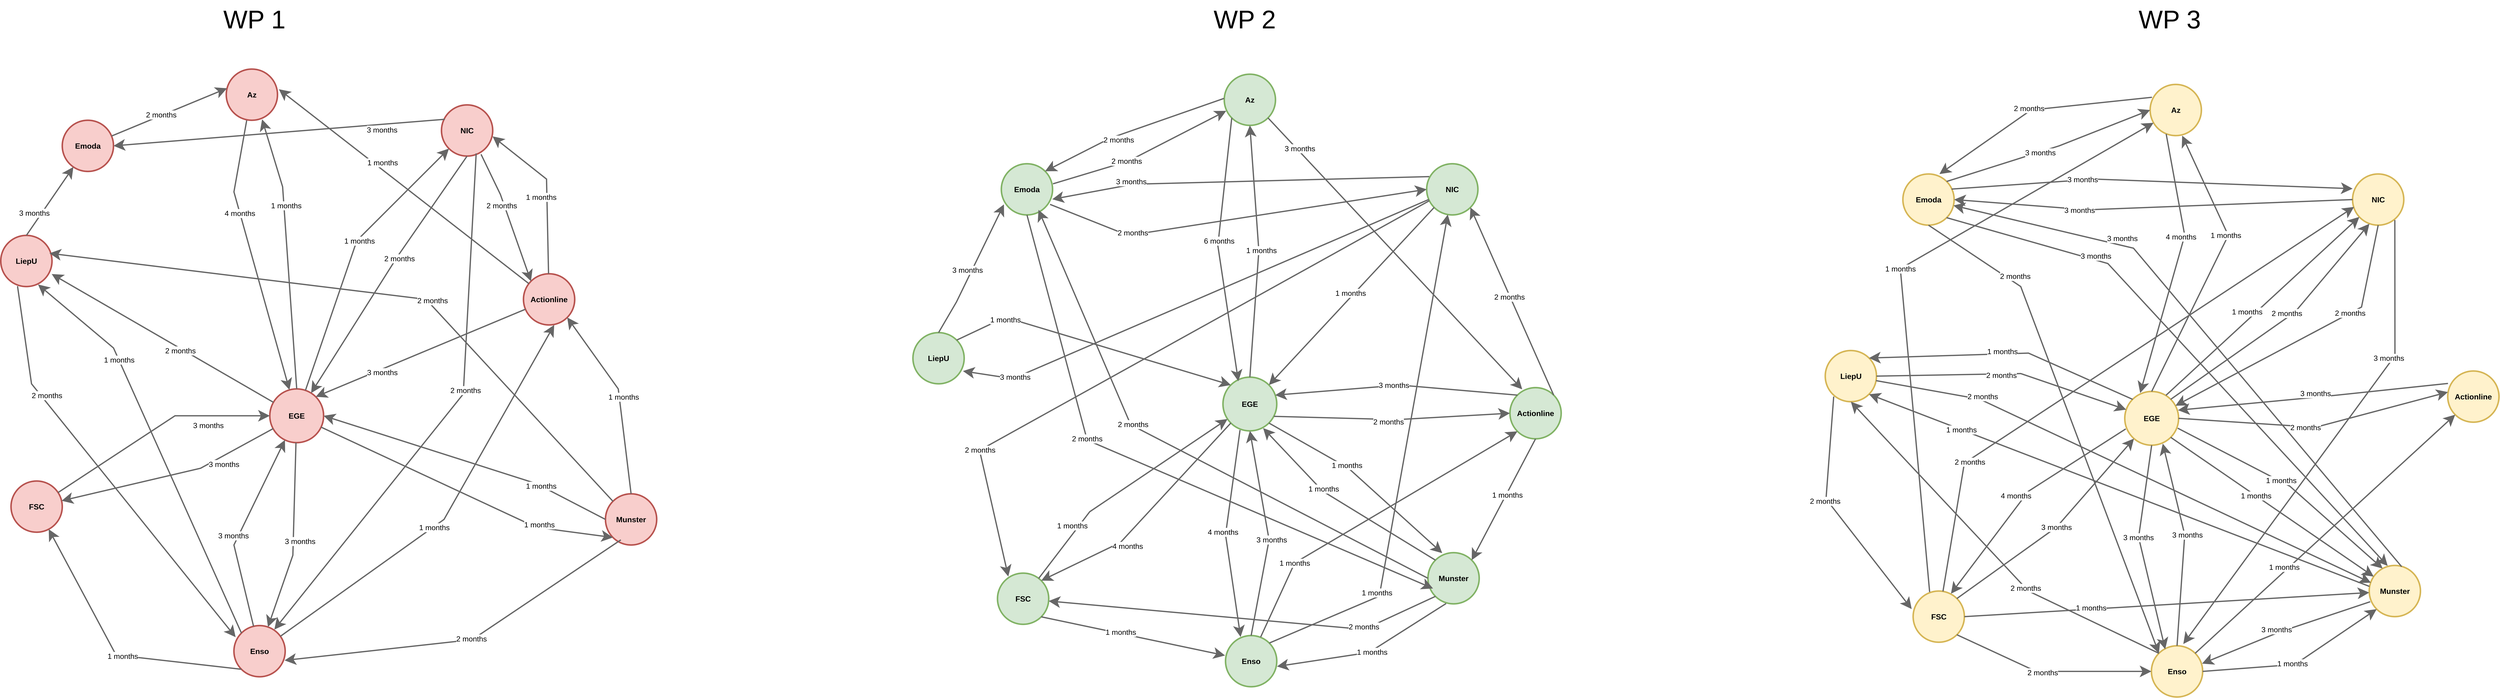 <mxfile version="16.6.4" type="github">
  <diagram id="W2s8MJLVWpJcEm56MW2T" name="Page-1">
    <mxGraphModel dx="8279" dy="3770" grid="1" gridSize="10" guides="1" tooltips="1" connect="1" arrows="1" fold="1" page="1" pageScale="1" pageWidth="1169" pageHeight="827" math="0" shadow="0">
      <root>
        <mxCell id="0" />
        <mxCell id="1" parent="0" />
        <mxCell id="6P3J1ddqpNdzm3xkEEqz-1" value="EGE" style="ellipse;whiteSpace=wrap;html=1;shadow=0;fontFamily=Helvetica;fontSize=30;align=center;strokeColor=#b85450;strokeWidth=6;fillColor=#f8cecc;fontStyle=1;rotation=0;" parent="1" vertex="1">
          <mxGeometry x="460" y="1770" width="210" height="210" as="geometry" />
        </mxCell>
        <mxCell id="6P3J1ddqpNdzm3xkEEqz-4" value="Az" style="ellipse;whiteSpace=wrap;html=1;shadow=0;fontFamily=Helvetica;fontSize=30;align=center;strokeColor=#b85450;strokeWidth=6;fillColor=#f8cecc;fontStyle=1;" parent="1" vertex="1">
          <mxGeometry x="290" y="520" width="200" height="200" as="geometry" />
        </mxCell>
        <mxCell id="6P3J1ddqpNdzm3xkEEqz-6" value="Enso" style="ellipse;whiteSpace=wrap;html=1;shadow=0;fontFamily=Helvetica;fontSize=30;align=center;strokeColor=#b85450;strokeWidth=6;fillColor=#f8cecc;fontStyle=1;" parent="1" vertex="1">
          <mxGeometry x="320" y="2695" width="200" height="200" as="geometry" />
        </mxCell>
        <mxCell id="6P3J1ddqpNdzm3xkEEqz-7" value="FSC" style="ellipse;whiteSpace=wrap;html=1;shadow=0;fontFamily=Helvetica;fontSize=30;align=center;strokeColor=#b85450;strokeWidth=6;fillColor=#f8cecc;fontStyle=1;" parent="1" vertex="1">
          <mxGeometry x="-550" y="2130" width="200" height="200" as="geometry" />
        </mxCell>
        <mxCell id="6P3J1ddqpNdzm3xkEEqz-8" value="Munster" style="ellipse;whiteSpace=wrap;html=1;shadow=0;fontFamily=Helvetica;fontSize=30;align=center;strokeColor=#b85450;strokeWidth=6;fillColor=#f8cecc;fontStyle=1;" parent="1" vertex="1">
          <mxGeometry x="1770" y="2180" width="200" height="200" as="geometry" />
        </mxCell>
        <mxCell id="6P3J1ddqpNdzm3xkEEqz-9" value="NIC" style="ellipse;whiteSpace=wrap;html=1;shadow=0;fontFamily=Helvetica;fontSize=30;align=center;strokeColor=#b85450;strokeWidth=6;fillColor=#f8cecc;fontStyle=1;" parent="1" vertex="1">
          <mxGeometry x="1130" y="660" width="200" height="200" as="geometry" />
        </mxCell>
        <mxCell id="RA4yXV4o2ofGShOG1ZT5-9" value="LiepU" style="ellipse;whiteSpace=wrap;html=1;shadow=0;fontFamily=Helvetica;fontSize=30;align=center;strokeColor=#b85450;strokeWidth=6;fillColor=#f8cecc;fontStyle=1;" vertex="1" parent="1">
          <mxGeometry x="-590" y="1170" width="200" height="200" as="geometry" />
        </mxCell>
        <mxCell id="RA4yXV4o2ofGShOG1ZT5-12" value="Actionline" style="ellipse;whiteSpace=wrap;html=1;shadow=0;fontFamily=Helvetica;fontSize=30;align=center;strokeColor=#b85450;strokeWidth=6;fillColor=#f8cecc;fontStyle=1;" vertex="1" parent="1">
          <mxGeometry x="1450" y="1320" width="200" height="200" as="geometry" />
        </mxCell>
        <mxCell id="RA4yXV4o2ofGShOG1ZT5-19" value="" style="endArrow=classic;html=1;rounded=0;fontSize=29;strokeWidth=5;flowAnimation=0;fillColor=#f5f5f5;strokeColor=#666666;endSize=30;metaEdit=0;" edge="1" parent="1" source="6P3J1ddqpNdzm3xkEEqz-1" target="6P3J1ddqpNdzm3xkEEqz-7">
          <mxGeometry width="50" height="50" relative="1" as="geometry">
            <mxPoint x="120" y="1880" as="sourcePoint" />
            <mxPoint x="170" y="1830" as="targetPoint" />
            <Array as="points">
              <mxPoint x="190" y="2080" />
            </Array>
          </mxGeometry>
        </mxCell>
        <mxCell id="RA4yXV4o2ofGShOG1ZT5-20" value="3 months" style="edgeLabel;html=1;align=center;verticalAlign=middle;resizable=0;points=[];fontSize=29;horizontal=1;" vertex="1" connectable="0" parent="RA4yXV4o2ofGShOG1ZT5-19">
          <mxGeometry x="-0.17" y="7" relative="1" as="geometry">
            <mxPoint x="131" y="-32" as="offset" />
          </mxGeometry>
        </mxCell>
        <mxCell id="RA4yXV4o2ofGShOG1ZT5-28" value="" style="endArrow=classic;html=1;rounded=0;fontSize=29;entryX=0.699;entryY=0.981;entryDx=0;entryDy=0;strokeWidth=5;flowAnimation=0;exitX=0.5;exitY=0;exitDx=0;exitDy=0;entryPerimeter=0;fillColor=#f5f5f5;strokeColor=#666666;endSize=30;metaEdit=0;" edge="1" parent="1" source="6P3J1ddqpNdzm3xkEEqz-1" target="6P3J1ddqpNdzm3xkEEqz-4">
          <mxGeometry width="50" height="50" relative="1" as="geometry">
            <mxPoint x="1580.0" y="2005.0" as="sourcePoint" />
            <mxPoint x="2040" y="1810.0" as="targetPoint" />
            <Array as="points">
              <mxPoint x="510" y="980" />
            </Array>
          </mxGeometry>
        </mxCell>
        <mxCell id="RA4yXV4o2ofGShOG1ZT5-29" value="1 months" style="edgeLabel;html=1;align=center;verticalAlign=middle;resizable=0;points=[];fontSize=29;horizontal=1;" vertex="1" connectable="0" parent="RA4yXV4o2ofGShOG1ZT5-28">
          <mxGeometry x="-0.17" y="7" relative="1" as="geometry">
            <mxPoint x="-3" y="-275" as="offset" />
          </mxGeometry>
        </mxCell>
        <mxCell id="RA4yXV4o2ofGShOG1ZT5-30" value="" style="endArrow=classic;html=1;rounded=0;fontSize=29;strokeWidth=5;flowAnimation=0;fillColor=#f5f5f5;strokeColor=#666666;endSize=30;metaEdit=0;" edge="1" parent="1" source="6P3J1ddqpNdzm3xkEEqz-1" target="6P3J1ddqpNdzm3xkEEqz-6">
          <mxGeometry width="50" height="50" relative="1" as="geometry">
            <mxPoint x="1580.0" y="2005.0" as="sourcePoint" />
            <mxPoint x="2040" y="1810.0" as="targetPoint" />
            <Array as="points">
              <mxPoint x="550" y="2420" />
            </Array>
          </mxGeometry>
        </mxCell>
        <mxCell id="RA4yXV4o2ofGShOG1ZT5-31" value="3 months" style="edgeLabel;html=1;align=center;verticalAlign=middle;resizable=0;points=[];fontSize=29;horizontal=1;" vertex="1" connectable="0" parent="RA4yXV4o2ofGShOG1ZT5-30">
          <mxGeometry x="-0.17" y="7" relative="1" as="geometry">
            <mxPoint x="17" y="80" as="offset" />
          </mxGeometry>
        </mxCell>
        <mxCell id="RA4yXV4o2ofGShOG1ZT5-32" value="" style="endArrow=classic;html=1;rounded=0;fontSize=29;strokeWidth=5;entryX=0.994;entryY=0.755;entryDx=0;entryDy=0;entryPerimeter=0;flowAnimation=0;fillColor=#f5f5f5;strokeColor=#666666;endSize=30;metaEdit=0;" edge="1" parent="1" source="6P3J1ddqpNdzm3xkEEqz-1" target="RA4yXV4o2ofGShOG1ZT5-9">
          <mxGeometry width="50" height="50" relative="1" as="geometry">
            <mxPoint x="1470.0" y="1905.0" as="sourcePoint" />
            <mxPoint x="-140" y="1290" as="targetPoint" />
          </mxGeometry>
        </mxCell>
        <mxCell id="RA4yXV4o2ofGShOG1ZT5-33" value="2 months" style="edgeLabel;html=1;align=center;verticalAlign=middle;resizable=0;points=[];fontSize=29;horizontal=1;" vertex="1" connectable="0" parent="RA4yXV4o2ofGShOG1ZT5-32">
          <mxGeometry x="-0.17" y="7" relative="1" as="geometry">
            <mxPoint x="-1" as="offset" />
          </mxGeometry>
        </mxCell>
        <mxCell id="RA4yXV4o2ofGShOG1ZT5-34" value="" style="endArrow=classic;html=1;rounded=0;fontSize=29;entryX=0;entryY=1;entryDx=0;entryDy=0;strokeWidth=5;flowAnimation=0;fillColor=#f5f5f5;strokeColor=#666666;endSize=30;metaEdit=0;" edge="1" parent="1" source="6P3J1ddqpNdzm3xkEEqz-1" target="6P3J1ddqpNdzm3xkEEqz-8">
          <mxGeometry width="50" height="50" relative="1" as="geometry">
            <mxPoint x="1580.0" y="2005.0" as="sourcePoint" />
            <mxPoint x="2040" y="1810.0" as="targetPoint" />
            <Array as="points">
              <mxPoint x="1500" y="2311" />
            </Array>
          </mxGeometry>
        </mxCell>
        <mxCell id="RA4yXV4o2ofGShOG1ZT5-35" value="1 months" style="edgeLabel;html=1;align=center;verticalAlign=middle;resizable=0;points=[];fontSize=29;horizontal=1;" vertex="1" connectable="0" parent="RA4yXV4o2ofGShOG1ZT5-34">
          <mxGeometry x="-0.17" y="7" relative="1" as="geometry">
            <mxPoint x="386" y="172" as="offset" />
          </mxGeometry>
        </mxCell>
        <mxCell id="RA4yXV4o2ofGShOG1ZT5-36" value="" style="endArrow=classic;html=1;rounded=0;fontSize=29;entryX=0;entryY=1;entryDx=0;entryDy=0;strokeWidth=5;flowAnimation=0;fillColor=#f5f5f5;strokeColor=#666666;endSize=30;metaEdit=0;" edge="1" parent="1" source="6P3J1ddqpNdzm3xkEEqz-1" target="6P3J1ddqpNdzm3xkEEqz-9">
          <mxGeometry width="50" height="50" relative="1" as="geometry">
            <mxPoint x="1580.0" y="2005.0" as="sourcePoint" />
            <mxPoint x="2040" y="1810.0" as="targetPoint" />
            <Array as="points">
              <mxPoint x="800" y="1190" />
            </Array>
          </mxGeometry>
        </mxCell>
        <mxCell id="RA4yXV4o2ofGShOG1ZT5-37" value="1 months" style="edgeLabel;html=1;align=center;verticalAlign=middle;resizable=0;points=[];fontSize=29;horizontal=1;" vertex="1" connectable="0" parent="RA4yXV4o2ofGShOG1ZT5-36">
          <mxGeometry x="-0.17" y="7" relative="1" as="geometry">
            <mxPoint x="65" y="-139" as="offset" />
          </mxGeometry>
        </mxCell>
        <mxCell id="RA4yXV4o2ofGShOG1ZT5-38" value="" style="endArrow=classic;html=1;rounded=0;fontSize=29;strokeWidth=5;fontStyle=1;entryX=1.027;entryY=0.394;entryDx=0;entryDy=0;entryPerimeter=0;flowAnimation=0;fillColor=#f5f5f5;strokeColor=#666666;endSize=30;metaEdit=0;" edge="1" parent="1" source="RA4yXV4o2ofGShOG1ZT5-12" target="6P3J1ddqpNdzm3xkEEqz-4">
          <mxGeometry width="50" height="50" relative="1" as="geometry">
            <mxPoint x="1590.0" y="2015.0" as="sourcePoint" />
            <mxPoint x="930" y="2000" as="targetPoint" />
            <Array as="points" />
          </mxGeometry>
        </mxCell>
        <mxCell id="RA4yXV4o2ofGShOG1ZT5-39" value="1 months" style="edgeLabel;html=1;align=center;verticalAlign=middle;resizable=0;points=[];fontSize=29;horizontal=1;" vertex="1" connectable="0" parent="RA4yXV4o2ofGShOG1ZT5-38">
          <mxGeometry x="-0.17" y="7" relative="1" as="geometry">
            <mxPoint x="-162" y="-163" as="offset" />
          </mxGeometry>
        </mxCell>
        <mxCell id="RA4yXV4o2ofGShOG1ZT5-40" value="" style="endArrow=classic;html=1;rounded=0;fontSize=29;strokeWidth=5;entryX=1;entryY=0;entryDx=0;entryDy=0;flowAnimation=0;fillColor=#f5f5f5;strokeColor=#666666;endSize=30;metaEdit=0;" edge="1" parent="1" source="RA4yXV4o2ofGShOG1ZT5-12" target="6P3J1ddqpNdzm3xkEEqz-1">
          <mxGeometry width="50" height="50" relative="1" as="geometry">
            <mxPoint x="1390.0" y="1755.0" as="sourcePoint" />
            <mxPoint x="960" y="1780" as="targetPoint" />
          </mxGeometry>
        </mxCell>
        <mxCell id="RA4yXV4o2ofGShOG1ZT5-41" value="3 months" style="edgeLabel;html=1;align=center;verticalAlign=middle;resizable=0;points=[];fontSize=29;horizontal=1;" vertex="1" connectable="0" parent="RA4yXV4o2ofGShOG1ZT5-40">
          <mxGeometry x="-0.17" y="7" relative="1" as="geometry">
            <mxPoint x="-222" y="99" as="offset" />
          </mxGeometry>
        </mxCell>
        <mxCell id="RA4yXV4o2ofGShOG1ZT5-42" value="" style="endArrow=classic;html=1;rounded=0;fontSize=29;entryX=0.997;entryY=0.615;entryDx=0;entryDy=0;strokeWidth=5;flowAnimation=0;jumpStyle=none;entryPerimeter=0;fillColor=#f5f5f5;strokeColor=#666666;endSize=30;metaEdit=0;" edge="1" parent="1" source="RA4yXV4o2ofGShOG1ZT5-12" target="6P3J1ddqpNdzm3xkEEqz-9">
          <mxGeometry width="50" height="50" relative="1" as="geometry">
            <mxPoint x="1580.0" y="2005.0" as="sourcePoint" />
            <mxPoint x="2040" y="1810.0" as="targetPoint" />
            <Array as="points">
              <mxPoint x="1540" y="950" />
            </Array>
          </mxGeometry>
        </mxCell>
        <mxCell id="RA4yXV4o2ofGShOG1ZT5-43" value="1 months" style="edgeLabel;html=1;align=center;verticalAlign=middle;resizable=0;points=[];fontSize=29;horizontal=1;" vertex="1" connectable="0" parent="RA4yXV4o2ofGShOG1ZT5-42">
          <mxGeometry x="-0.17" y="7" relative="1" as="geometry">
            <mxPoint x="-16" y="-34" as="offset" />
          </mxGeometry>
        </mxCell>
        <mxCell id="RA4yXV4o2ofGShOG1ZT5-44" value="" style="endArrow=classic;html=1;rounded=0;fontSize=29;strokeWidth=5;flowAnimation=0;fillColor=#f5f5f5;strokeColor=#666666;endSize=30;exitX=0.399;exitY=1.003;exitDx=0;exitDy=0;exitPerimeter=0;metaEdit=0;" edge="1" parent="1" source="6P3J1ddqpNdzm3xkEEqz-4" target="6P3J1ddqpNdzm3xkEEqz-1">
          <mxGeometry width="50" height="50" relative="1" as="geometry">
            <mxPoint x="280" y="600" as="sourcePoint" />
            <mxPoint x="420" y="1880" as="targetPoint" />
            <Array as="points">
              <mxPoint x="320" y="1000" />
            </Array>
          </mxGeometry>
        </mxCell>
        <mxCell id="RA4yXV4o2ofGShOG1ZT5-45" value="4 months" style="edgeLabel;html=1;align=center;verticalAlign=middle;resizable=0;points=[];fontSize=29;horizontal=1;" vertex="1" connectable="0" parent="RA4yXV4o2ofGShOG1ZT5-44">
          <mxGeometry x="-0.17" y="7" relative="1" as="geometry">
            <mxPoint x="-29" y="-76" as="offset" />
          </mxGeometry>
        </mxCell>
        <mxCell id="RA4yXV4o2ofGShOG1ZT5-46" value="Emoda" style="ellipse;whiteSpace=wrap;html=1;shadow=0;fontFamily=Helvetica;fontSize=30;align=center;strokeColor=#b85450;strokeWidth=6;fillColor=#f8cecc;fontStyle=1;" vertex="1" parent="1">
          <mxGeometry x="-350" y="720" width="200" height="200" as="geometry" />
        </mxCell>
        <mxCell id="RA4yXV4o2ofGShOG1ZT5-47" value="" style="endArrow=classic;html=1;rounded=0;fontSize=29;entryX=0.015;entryY=0.375;entryDx=0;entryDy=0;strokeWidth=5;flowAnimation=0;entryPerimeter=0;fillColor=#f5f5f5;strokeColor=#666666;endSize=30;metaEdit=0;" edge="1" parent="1" source="RA4yXV4o2ofGShOG1ZT5-46" target="6P3J1ddqpNdzm3xkEEqz-4">
          <mxGeometry width="50" height="50" relative="1" as="geometry">
            <mxPoint x="1360.0" y="1895.0" as="sourcePoint" />
            <mxPoint x="1820" y="1700.0" as="targetPoint" />
          </mxGeometry>
        </mxCell>
        <mxCell id="RA4yXV4o2ofGShOG1ZT5-48" value="2 months" style="edgeLabel;html=1;align=center;verticalAlign=middle;resizable=0;points=[];fontSize=29;horizontal=1;" vertex="1" connectable="0" parent="RA4yXV4o2ofGShOG1ZT5-47">
          <mxGeometry x="-0.17" y="7" relative="1" as="geometry">
            <mxPoint x="9" y="1" as="offset" />
          </mxGeometry>
        </mxCell>
        <mxCell id="RA4yXV4o2ofGShOG1ZT5-49" value="" style="endArrow=classic;html=1;rounded=0;fontSize=29;entryX=0.6;entryY=1;entryDx=0;entryDy=0;strokeWidth=5;flowAnimation=0;jumpStyle=none;entryPerimeter=0;fillColor=#f5f5f5;strokeColor=#666666;endSize=30;metaEdit=0;" edge="1" parent="1" source="6P3J1ddqpNdzm3xkEEqz-6" target="RA4yXV4o2ofGShOG1ZT5-12">
          <mxGeometry width="50" height="50" relative="1" as="geometry">
            <mxPoint x="1580.0" y="2005.0" as="sourcePoint" />
            <mxPoint x="2040" y="1810.0" as="targetPoint" />
            <Array as="points">
              <mxPoint x="1140" y="2280" />
            </Array>
          </mxGeometry>
        </mxCell>
        <mxCell id="RA4yXV4o2ofGShOG1ZT5-50" value="1 months" style="edgeLabel;html=1;align=center;verticalAlign=middle;resizable=0;points=[];fontSize=29;horizontal=1;" vertex="1" connectable="0" parent="RA4yXV4o2ofGShOG1ZT5-49">
          <mxGeometry x="-0.17" y="7" relative="1" as="geometry">
            <mxPoint x="44" y="-19" as="offset" />
          </mxGeometry>
        </mxCell>
        <mxCell id="RA4yXV4o2ofGShOG1ZT5-51" value="" style="endArrow=classic;html=1;rounded=0;fontSize=29;strokeWidth=5;flowAnimation=0;fillColor=#f5f5f5;strokeColor=#666666;endSize=30;metaEdit=0;" edge="1" parent="1" source="6P3J1ddqpNdzm3xkEEqz-6" target="6P3J1ddqpNdzm3xkEEqz-1">
          <mxGeometry width="50" height="50" relative="1" as="geometry">
            <mxPoint x="1550.0" y="2025.0" as="sourcePoint" />
            <mxPoint x="2010" y="1830.0" as="targetPoint" />
            <Array as="points">
              <mxPoint x="320" y="2380" />
            </Array>
          </mxGeometry>
        </mxCell>
        <mxCell id="RA4yXV4o2ofGShOG1ZT5-52" value="3 months" style="edgeLabel;html=1;align=center;verticalAlign=middle;resizable=0;points=[];fontSize=29;horizontal=1;" vertex="1" connectable="0" parent="RA4yXV4o2ofGShOG1ZT5-51">
          <mxGeometry x="-0.17" y="7" relative="1" as="geometry">
            <mxPoint x="4" y="-40" as="offset" />
          </mxGeometry>
        </mxCell>
        <mxCell id="RA4yXV4o2ofGShOG1ZT5-55" value="" style="endArrow=classic;html=1;rounded=0;fontSize=29;entryX=0.727;entryY=0.959;entryDx=0;entryDy=0;strokeWidth=5;flowAnimation=0;jumpStyle=none;exitX=0;exitY=0;exitDx=0;exitDy=0;fillColor=#f5f5f5;strokeColor=#666666;entryPerimeter=0;endSize=30;metaEdit=0;" edge="1" parent="1" source="6P3J1ddqpNdzm3xkEEqz-6" target="RA4yXV4o2ofGShOG1ZT5-9">
          <mxGeometry width="50" height="50" relative="1" as="geometry">
            <mxPoint x="250" y="2720" as="sourcePoint" />
            <mxPoint x="2200" y="2080.0" as="targetPoint" />
            <Array as="points">
              <mxPoint x="-150" y="1610" />
            </Array>
          </mxGeometry>
        </mxCell>
        <mxCell id="RA4yXV4o2ofGShOG1ZT5-56" value="1 months" style="edgeLabel;html=1;align=center;verticalAlign=middle;resizable=0;points=[];fontSize=29;horizontal=1;" vertex="1" connectable="0" parent="RA4yXV4o2ofGShOG1ZT5-55">
          <mxGeometry x="-0.17" y="7" relative="1" as="geometry">
            <mxPoint x="-199" y="-462" as="offset" />
          </mxGeometry>
        </mxCell>
        <mxCell id="RA4yXV4o2ofGShOG1ZT5-57" value="" style="endArrow=classic;html=1;rounded=0;fontSize=29;strokeWidth=5;flowAnimation=0;fillColor=#f5f5f5;strokeColor=#666666;endSize=30;metaEdit=0;" edge="1" parent="1" source="6P3J1ddqpNdzm3xkEEqz-7" target="6P3J1ddqpNdzm3xkEEqz-1">
          <mxGeometry width="50" height="50" relative="1" as="geometry">
            <mxPoint x="1550.0" y="2025.0" as="sourcePoint" />
            <mxPoint x="2010" y="1830.0" as="targetPoint" />
            <Array as="points">
              <mxPoint x="90" y="1875" />
            </Array>
          </mxGeometry>
        </mxCell>
        <mxCell id="RA4yXV4o2ofGShOG1ZT5-58" value="3 months" style="edgeLabel;html=1;align=center;verticalAlign=middle;resizable=0;points=[];fontSize=29;horizontal=1;" vertex="1" connectable="0" parent="RA4yXV4o2ofGShOG1ZT5-57">
          <mxGeometry x="-0.17" y="7" relative="1" as="geometry">
            <mxPoint x="273" y="-48" as="offset" />
          </mxGeometry>
        </mxCell>
        <mxCell id="RA4yXV4o2ofGShOG1ZT5-59" value="" style="endArrow=classic;html=1;rounded=0;fontSize=29;strokeWidth=5;flowAnimation=0;jumpStyle=none;exitX=0;exitY=1;exitDx=0;exitDy=0;fillColor=#f5f5f5;strokeColor=#666666;endSize=30;metaEdit=0;" edge="1" parent="1" source="6P3J1ddqpNdzm3xkEEqz-6" target="6P3J1ddqpNdzm3xkEEqz-7">
          <mxGeometry width="50" height="50" relative="1" as="geometry">
            <mxPoint x="1740.0" y="2275" as="sourcePoint" />
            <mxPoint x="2200" y="2080" as="targetPoint" />
            <Array as="points">
              <mxPoint x="-140" y="2810" />
            </Array>
          </mxGeometry>
        </mxCell>
        <mxCell id="RA4yXV4o2ofGShOG1ZT5-60" value="1 months" style="edgeLabel;html=1;align=center;verticalAlign=middle;resizable=0;points=[];fontSize=29;horizontal=1;" vertex="1" connectable="0" parent="RA4yXV4o2ofGShOG1ZT5-59">
          <mxGeometry x="-0.17" y="7" relative="1" as="geometry">
            <mxPoint x="-30" y="-9" as="offset" />
          </mxGeometry>
        </mxCell>
        <mxCell id="RA4yXV4o2ofGShOG1ZT5-61" value="" style="endArrow=classic;html=1;rounded=0;fontSize=29;exitX=0.5;exitY=0;exitDx=0;exitDy=0;strokeWidth=5;flowAnimation=0;fillColor=#f5f5f5;strokeColor=#666666;endSize=30;metaEdit=0;" edge="1" parent="1" source="RA4yXV4o2ofGShOG1ZT5-9" target="RA4yXV4o2ofGShOG1ZT5-46">
          <mxGeometry width="50" height="50" relative="1" as="geometry">
            <mxPoint x="1440.0" y="2015.0" as="sourcePoint" />
            <mxPoint x="170" y="1140" as="targetPoint" />
          </mxGeometry>
        </mxCell>
        <mxCell id="RA4yXV4o2ofGShOG1ZT5-62" value="3 months" style="edgeLabel;html=1;align=center;verticalAlign=middle;resizable=0;points=[];fontSize=29;horizontal=1;" vertex="1" connectable="0" parent="RA4yXV4o2ofGShOG1ZT5-61">
          <mxGeometry x="-0.17" y="7" relative="1" as="geometry">
            <mxPoint x="-40" y="28" as="offset" />
          </mxGeometry>
        </mxCell>
        <mxCell id="RA4yXV4o2ofGShOG1ZT5-63" value="" style="endArrow=classic;html=1;rounded=0;fontSize=29;strokeWidth=5;flowAnimation=0;entryX=0.033;entryY=0.226;entryDx=0;entryDy=0;fillColor=#f5f5f5;strokeColor=#666666;entryPerimeter=0;exitX=0.327;exitY=0.992;exitDx=0;exitDy=0;exitPerimeter=0;endSize=30;metaEdit=0;" edge="1" parent="1" source="RA4yXV4o2ofGShOG1ZT5-9" target="6P3J1ddqpNdzm3xkEEqz-6">
          <mxGeometry width="50" height="50" relative="1" as="geometry">
            <mxPoint x="-560" y="1240" as="sourcePoint" />
            <mxPoint x="2090" y="1980.0" as="targetPoint" />
            <Array as="points">
              <mxPoint x="-470" y="1750" />
            </Array>
          </mxGeometry>
        </mxCell>
        <mxCell id="RA4yXV4o2ofGShOG1ZT5-64" value="2 months" style="edgeLabel;html=1;align=center;verticalAlign=middle;resizable=0;points=[];fontSize=29;horizontal=1;" vertex="1" connectable="0" parent="RA4yXV4o2ofGShOG1ZT5-63">
          <mxGeometry x="-0.17" y="7" relative="1" as="geometry">
            <mxPoint x="-135" y="-185" as="offset" />
          </mxGeometry>
        </mxCell>
        <mxCell id="RA4yXV4o2ofGShOG1ZT5-65" value="" style="endArrow=classic;html=1;rounded=0;fontSize=29;entryX=1;entryY=1;entryDx=0;entryDy=0;exitX=0.5;exitY=0;exitDx=0;exitDy=0;strokeWidth=5;flowAnimation=0;jumpStyle=none;fillColor=#f5f5f5;strokeColor=#666666;endSize=30;metaEdit=0;" edge="1" parent="1" source="6P3J1ddqpNdzm3xkEEqz-8" target="RA4yXV4o2ofGShOG1ZT5-12">
          <mxGeometry width="50" height="50" relative="1" as="geometry">
            <mxPoint x="2060.0" y="1845.0" as="sourcePoint" />
            <mxPoint x="2520" y="1650.0" as="targetPoint" />
            <Array as="points">
              <mxPoint x="1820" y="1770" />
            </Array>
          </mxGeometry>
        </mxCell>
        <mxCell id="RA4yXV4o2ofGShOG1ZT5-66" value="1 months" style="edgeLabel;html=1;align=center;verticalAlign=middle;resizable=0;points=[];fontSize=29;horizontal=1;" vertex="1" connectable="0" parent="RA4yXV4o2ofGShOG1ZT5-65">
          <mxGeometry x="-0.17" y="7" relative="1" as="geometry">
            <mxPoint x="16" y="-67" as="offset" />
          </mxGeometry>
        </mxCell>
        <mxCell id="RA4yXV4o2ofGShOG1ZT5-67" value="" style="endArrow=classic;html=1;rounded=0;fontSize=29;entryX=1;entryY=0.5;entryDx=0;entryDy=0;exitX=0;exitY=0.5;exitDx=0;exitDy=0;strokeWidth=5;flowAnimation=0;jumpStyle=none;fillColor=#f5f5f5;strokeColor=#666666;endSize=30;metaEdit=0;" edge="1" parent="1" source="6P3J1ddqpNdzm3xkEEqz-8" target="6P3J1ddqpNdzm3xkEEqz-1">
          <mxGeometry width="50" height="50" relative="1" as="geometry">
            <mxPoint x="2060.0" y="1845.0" as="sourcePoint" />
            <mxPoint x="2520" y="1650.0" as="targetPoint" />
            <Array as="points">
              <mxPoint x="1500" y="2140" />
            </Array>
          </mxGeometry>
        </mxCell>
        <mxCell id="RA4yXV4o2ofGShOG1ZT5-68" value="1 months" style="edgeLabel;html=1;align=center;verticalAlign=middle;resizable=0;points=[];fontSize=29;horizontal=1;" vertex="1" connectable="0" parent="RA4yXV4o2ofGShOG1ZT5-67">
          <mxGeometry x="-0.17" y="7" relative="1" as="geometry">
            <mxPoint x="196" y="59" as="offset" />
          </mxGeometry>
        </mxCell>
        <mxCell id="RA4yXV4o2ofGShOG1ZT5-69" value="" style="endArrow=classic;html=1;rounded=0;fontSize=29;entryX=0.988;entryY=0.68;entryDx=0;entryDy=0;exitX=0.3;exitY=0.9;exitDx=0;exitDy=0;strokeWidth=5;flowAnimation=0;exitPerimeter=0;entryPerimeter=0;fillColor=#f5f5f5;strokeColor=#666666;endSize=30;metaEdit=0;" edge="1" parent="1" source="6P3J1ddqpNdzm3xkEEqz-8" target="6P3J1ddqpNdzm3xkEEqz-6">
          <mxGeometry width="50" height="50" relative="1" as="geometry">
            <mxPoint x="1940.0" y="1765.0" as="sourcePoint" />
            <mxPoint x="2400" y="1570.0" as="targetPoint" />
            <Array as="points">
              <mxPoint x="1250" y="2750" />
            </Array>
          </mxGeometry>
        </mxCell>
        <mxCell id="RA4yXV4o2ofGShOG1ZT5-70" value="2 months" style="edgeLabel;html=1;align=center;verticalAlign=middle;resizable=0;points=[];fontSize=29;horizontal=1;" vertex="1" connectable="0" parent="RA4yXV4o2ofGShOG1ZT5-69">
          <mxGeometry x="-0.17" y="7" relative="1" as="geometry">
            <mxPoint x="-93" y="48" as="offset" />
          </mxGeometry>
        </mxCell>
        <mxCell id="RA4yXV4o2ofGShOG1ZT5-71" value="" style="endArrow=classic;html=1;rounded=0;fontSize=29;entryX=0.95;entryY=0.35;entryDx=0;entryDy=0;exitX=0;exitY=0;exitDx=0;exitDy=0;strokeWidth=5;flowAnimation=0;entryPerimeter=0;fillColor=#f5f5f5;strokeColor=#666666;endSize=30;metaEdit=0;" edge="1" parent="1" source="6P3J1ddqpNdzm3xkEEqz-8" target="RA4yXV4o2ofGShOG1ZT5-9">
          <mxGeometry width="50" height="50" relative="1" as="geometry">
            <mxPoint x="1940.0" y="1765.0" as="sourcePoint" />
            <mxPoint x="2400" y="1570.0" as="targetPoint" />
            <Array as="points">
              <mxPoint x="1070" y="1420" />
            </Array>
          </mxGeometry>
        </mxCell>
        <mxCell id="RA4yXV4o2ofGShOG1ZT5-72" value="2 months" style="edgeLabel;html=1;align=center;verticalAlign=middle;resizable=0;points=[];fontSize=29;horizontal=1;" vertex="1" connectable="0" parent="RA4yXV4o2ofGShOG1ZT5-71">
          <mxGeometry x="-0.17" y="7" relative="1" as="geometry">
            <mxPoint x="20" y="-10" as="offset" />
          </mxGeometry>
        </mxCell>
        <mxCell id="RA4yXV4o2ofGShOG1ZT5-73" value="" style="endArrow=classic;html=1;rounded=0;fontSize=29;entryX=0;entryY=0;entryDx=0;entryDy=0;strokeWidth=5;flowAnimation=0;exitX=0.772;exitY=0.965;exitDx=0;exitDy=0;exitPerimeter=0;fillColor=#f5f5f5;strokeColor=#666666;endSize=30;metaEdit=0;" edge="1" parent="1" source="6P3J1ddqpNdzm3xkEEqz-9" target="RA4yXV4o2ofGShOG1ZT5-12">
          <mxGeometry width="50" height="50" relative="1" as="geometry">
            <mxPoint x="1320" y="980" as="sourcePoint" />
            <mxPoint x="2660" y="1851.0" as="targetPoint" />
            <Array as="points">
              <mxPoint x="1360" y="1010" />
            </Array>
          </mxGeometry>
        </mxCell>
        <mxCell id="RA4yXV4o2ofGShOG1ZT5-74" value="2 months" style="edgeLabel;html=1;align=center;verticalAlign=middle;resizable=0;points=[];fontSize=29;horizontal=1;" vertex="1" connectable="0" parent="RA4yXV4o2ofGShOG1ZT5-73">
          <mxGeometry x="-0.17" y="7" relative="1" as="geometry">
            <mxPoint x="-18" y="2" as="offset" />
          </mxGeometry>
        </mxCell>
        <mxCell id="RA4yXV4o2ofGShOG1ZT5-75" value="" style="endArrow=classic;html=1;rounded=0;fontSize=29;strokeWidth=5;flowAnimation=0;exitX=0.5;exitY=1;exitDx=0;exitDy=0;fillColor=#f5f5f5;strokeColor=#666666;endSize=30;metaEdit=0;" edge="1" parent="1" source="6P3J1ddqpNdzm3xkEEqz-9" target="6P3J1ddqpNdzm3xkEEqz-1">
          <mxGeometry width="50" height="50" relative="1" as="geometry">
            <mxPoint x="-168.377" y="649.934" as="sourcePoint" />
            <mxPoint x="800" y="1540" as="targetPoint" />
            <Array as="points">
              <mxPoint x="960" y="1250" />
            </Array>
          </mxGeometry>
        </mxCell>
        <mxCell id="RA4yXV4o2ofGShOG1ZT5-76" value="2 months" style="edgeLabel;html=1;align=center;verticalAlign=middle;resizable=0;points=[];fontSize=29;horizontal=1;" vertex="1" connectable="0" parent="RA4yXV4o2ofGShOG1ZT5-75">
          <mxGeometry x="-0.17" y="7" relative="1" as="geometry">
            <mxPoint x="-8" y="19" as="offset" />
          </mxGeometry>
        </mxCell>
        <mxCell id="RA4yXV4o2ofGShOG1ZT5-77" value="" style="endArrow=classic;html=1;rounded=0;fontSize=29;entryX=1;entryY=0.5;entryDx=0;entryDy=0;exitX=0.066;exitY=0.281;exitDx=0;exitDy=0;strokeWidth=5;flowAnimation=0;exitPerimeter=0;fillColor=#f5f5f5;strokeColor=#666666;endSize=30;metaEdit=0;" edge="1" parent="1" source="6P3J1ddqpNdzm3xkEEqz-9" target="RA4yXV4o2ofGShOG1ZT5-46">
          <mxGeometry width="50" height="50" relative="1" as="geometry">
            <mxPoint x="2110.0" y="1945.0" as="sourcePoint" />
            <mxPoint x="2570" y="1750.0" as="targetPoint" />
          </mxGeometry>
        </mxCell>
        <mxCell id="RA4yXV4o2ofGShOG1ZT5-78" value="3 months" style="edgeLabel;html=1;align=center;verticalAlign=middle;resizable=0;points=[];fontSize=29;horizontal=1;" vertex="1" connectable="0" parent="RA4yXV4o2ofGShOG1ZT5-77">
          <mxGeometry x="-0.17" y="7" relative="1" as="geometry">
            <mxPoint x="291" y="-9" as="offset" />
          </mxGeometry>
        </mxCell>
        <mxCell id="RA4yXV4o2ofGShOG1ZT5-79" value="" style="endArrow=classic;html=1;rounded=0;fontSize=29;entryX=0.788;entryY=0.078;entryDx=0;entryDy=0;strokeWidth=5;flowAnimation=0;entryPerimeter=0;exitX=0.677;exitY=0.948;exitDx=0;exitDy=0;exitPerimeter=0;fillColor=#f5f5f5;strokeColor=#666666;endSize=30;metaEdit=0;" edge="1" parent="1" source="6P3J1ddqpNdzm3xkEEqz-9" target="6P3J1ddqpNdzm3xkEEqz-6">
          <mxGeometry width="50" height="50" relative="1" as="geometry">
            <mxPoint x="2500" y="2630" as="sourcePoint" />
            <mxPoint x="2660" y="1851.0" as="targetPoint" />
            <Array as="points">
              <mxPoint x="1215" y="1790" />
            </Array>
          </mxGeometry>
        </mxCell>
        <mxCell id="RA4yXV4o2ofGShOG1ZT5-80" value="2 months" style="edgeLabel;html=1;align=center;verticalAlign=middle;resizable=0;points=[];fontSize=29;horizontal=1;" vertex="1" connectable="0" parent="RA4yXV4o2ofGShOG1ZT5-79">
          <mxGeometry x="-0.17" y="7" relative="1" as="geometry">
            <mxPoint x="-2" y="47" as="offset" />
          </mxGeometry>
        </mxCell>
        <mxCell id="RA4yXV4o2ofGShOG1ZT5-81" value="EGE" style="ellipse;whiteSpace=wrap;html=1;shadow=0;fontFamily=Helvetica;fontSize=30;align=center;strokeColor=#82b366;strokeWidth=6;fillColor=#d5e8d4;fontStyle=1;rotation=0;" vertex="1" parent="1">
          <mxGeometry x="4180" y="1724" width="210" height="210" as="geometry" />
        </mxCell>
        <mxCell id="RA4yXV4o2ofGShOG1ZT5-82" value="Az" style="ellipse;whiteSpace=wrap;html=1;shadow=0;fontFamily=Helvetica;fontSize=30;align=center;strokeColor=#82B366;strokeWidth=6;fillColor=#D5E8D4;fontStyle=1;" vertex="1" parent="1">
          <mxGeometry x="4185" y="540" width="200" height="200" as="geometry" />
        </mxCell>
        <mxCell id="RA4yXV4o2ofGShOG1ZT5-83" value="Enso" style="ellipse;whiteSpace=wrap;html=1;shadow=0;fontFamily=Helvetica;fontSize=30;align=center;strokeColor=#82b366;strokeWidth=6;fillColor=#d5e8d4;fontStyle=1;" vertex="1" parent="1">
          <mxGeometry x="4190" y="2734" width="200" height="200" as="geometry" />
        </mxCell>
        <mxCell id="RA4yXV4o2ofGShOG1ZT5-84" value="FSC" style="ellipse;whiteSpace=wrap;html=1;shadow=0;fontFamily=Helvetica;fontSize=30;align=center;strokeColor=#82b366;strokeWidth=6;fillColor=#d5e8d4;fontStyle=1;" vertex="1" parent="1">
          <mxGeometry x="3300" y="2490" width="200" height="200" as="geometry" />
        </mxCell>
        <mxCell id="RA4yXV4o2ofGShOG1ZT5-85" value="Munster" style="ellipse;whiteSpace=wrap;html=1;shadow=0;fontFamily=Helvetica;fontSize=30;align=center;strokeColor=#82b366;strokeWidth=6;fillColor=#d5e8d4;fontStyle=1;" vertex="1" parent="1">
          <mxGeometry x="4980" y="2410" width="200" height="200" as="geometry" />
        </mxCell>
        <mxCell id="RA4yXV4o2ofGShOG1ZT5-86" value="NIC" style="ellipse;whiteSpace=wrap;html=1;shadow=0;fontFamily=Helvetica;fontSize=30;align=center;strokeColor=#82b366;strokeWidth=6;fillColor=#d5e8d4;fontStyle=1;" vertex="1" parent="1">
          <mxGeometry x="4975" y="890" width="200" height="200" as="geometry" />
        </mxCell>
        <mxCell id="RA4yXV4o2ofGShOG1ZT5-87" value="LiepU" style="ellipse;whiteSpace=wrap;html=1;shadow=0;fontFamily=Helvetica;fontSize=30;align=center;strokeColor=#82b366;strokeWidth=6;fillColor=#d5e8d4;fontStyle=1;" vertex="1" parent="1">
          <mxGeometry x="2970" y="1550" width="200" height="200" as="geometry" />
        </mxCell>
        <mxCell id="RA4yXV4o2ofGShOG1ZT5-88" value="Actionline" style="ellipse;whiteSpace=wrap;html=1;shadow=0;fontFamily=Helvetica;fontSize=30;align=center;strokeColor=#82b366;strokeWidth=6;fillColor=#d5e8d4;fontStyle=1;" vertex="1" parent="1">
          <mxGeometry x="5300" y="1765" width="200" height="200" as="geometry" />
        </mxCell>
        <mxCell id="RA4yXV4o2ofGShOG1ZT5-89" value="Emoda" style="ellipse;whiteSpace=wrap;html=1;shadow=0;fontFamily=Helvetica;fontSize=30;align=center;strokeColor=#82b366;strokeWidth=6;fillColor=#d5e8d4;fontStyle=1;" vertex="1" parent="1">
          <mxGeometry x="3315" y="890" width="200" height="200" as="geometry" />
        </mxCell>
        <mxCell id="RA4yXV4o2ofGShOG1ZT5-96" value="" style="endArrow=classic;html=1;rounded=0;fontSize=29;entryX=0.97;entryY=0.335;entryDx=0;entryDy=0;exitX=0;exitY=0;exitDx=0;exitDy=0;strokeWidth=5;flowAnimation=0;fillColor=#f5f5f5;strokeColor=#666666;endSize=30;metaEdit=0;entryPerimeter=0;" edge="1" parent="1" source="RA4yXV4o2ofGShOG1ZT5-88" target="RA4yXV4o2ofGShOG1ZT5-81">
          <mxGeometry width="50" height="50" relative="1" as="geometry">
            <mxPoint x="5790.0" y="2545.0" as="sourcePoint" />
            <mxPoint x="6250" y="2350.0" as="targetPoint" />
            <Array as="points">
              <mxPoint x="4870" y="1755" />
            </Array>
          </mxGeometry>
        </mxCell>
        <mxCell id="RA4yXV4o2ofGShOG1ZT5-97" value="3 months" style="edgeLabel;html=1;align=center;verticalAlign=middle;resizable=0;points=[];fontSize=29;horizontal=1;" vertex="1" connectable="0" parent="RA4yXV4o2ofGShOG1ZT5-96">
          <mxGeometry x="-0.17" y="7" relative="1" as="geometry">
            <mxPoint x="-89" y="-12" as="offset" />
          </mxGeometry>
        </mxCell>
        <mxCell id="RA4yXV4o2ofGShOG1ZT5-98" value="" style="endArrow=classic;html=1;rounded=0;fontSize=29;entryX=1;entryY=0;entryDx=0;entryDy=0;exitX=0.5;exitY=1;exitDx=0;exitDy=0;strokeWidth=5;flowAnimation=0;jumpStyle=none;fillColor=#f5f5f5;strokeColor=#666666;endSize=30;metaEdit=0;" edge="1" parent="1" source="RA4yXV4o2ofGShOG1ZT5-88" target="RA4yXV4o2ofGShOG1ZT5-85">
          <mxGeometry width="50" height="50" relative="1" as="geometry">
            <mxPoint x="6000.0" y="2726" as="sourcePoint" />
            <mxPoint x="6460" y="2531" as="targetPoint" />
          </mxGeometry>
        </mxCell>
        <mxCell id="RA4yXV4o2ofGShOG1ZT5-99" value="1 months" style="edgeLabel;html=1;align=center;verticalAlign=middle;resizable=0;points=[];fontSize=29;horizontal=1;" vertex="1" connectable="0" parent="RA4yXV4o2ofGShOG1ZT5-98">
          <mxGeometry x="-0.17" y="7" relative="1" as="geometry">
            <mxPoint x="-13" y="20" as="offset" />
          </mxGeometry>
        </mxCell>
        <mxCell id="RA4yXV4o2ofGShOG1ZT5-100" value="" style="endArrow=classic;html=1;rounded=0;fontSize=29;entryX=1;entryY=1;entryDx=0;entryDy=0;exitX=1;exitY=0;exitDx=0;exitDy=0;strokeWidth=5;flowAnimation=0;fillColor=#f5f5f5;strokeColor=#666666;endSize=30;metaEdit=0;" edge="1" parent="1" source="RA4yXV4o2ofGShOG1ZT5-88" target="RA4yXV4o2ofGShOG1ZT5-86">
          <mxGeometry width="50" height="50" relative="1" as="geometry">
            <mxPoint x="5880.0" y="2646" as="sourcePoint" />
            <mxPoint x="6340" y="2451" as="targetPoint" />
          </mxGeometry>
        </mxCell>
        <mxCell id="RA4yXV4o2ofGShOG1ZT5-101" value="2 months" style="edgeLabel;html=1;align=center;verticalAlign=middle;resizable=0;points=[];fontSize=29;horizontal=1;" vertex="1" connectable="0" parent="RA4yXV4o2ofGShOG1ZT5-100">
          <mxGeometry x="-0.17" y="7" relative="1" as="geometry">
            <mxPoint x="-32" y="-82" as="offset" />
          </mxGeometry>
        </mxCell>
        <mxCell id="RA4yXV4o2ofGShOG1ZT5-102" value="" style="endArrow=classic;html=1;rounded=0;fontSize=29;entryX=0.24;entryY=0.034;entryDx=0;entryDy=0;exitX=1;exitY=1;exitDx=0;exitDy=0;strokeWidth=5;flowAnimation=0;fillColor=#f5f5f5;strokeColor=#666666;endSize=30;metaEdit=0;entryPerimeter=0;" edge="1" parent="1" source="RA4yXV4o2ofGShOG1ZT5-82" target="RA4yXV4o2ofGShOG1ZT5-88">
          <mxGeometry width="50" height="50" relative="1" as="geometry">
            <mxPoint x="5790.0" y="2545.0" as="sourcePoint" />
            <mxPoint x="6250" y="2350.0" as="targetPoint" />
          </mxGeometry>
        </mxCell>
        <mxCell id="RA4yXV4o2ofGShOG1ZT5-103" value="3 months" style="edgeLabel;html=1;align=center;verticalAlign=middle;resizable=0;points=[];fontSize=29;horizontal=1;" vertex="1" connectable="0" parent="RA4yXV4o2ofGShOG1ZT5-102">
          <mxGeometry x="-0.17" y="7" relative="1" as="geometry">
            <mxPoint x="-293" y="-316" as="offset" />
          </mxGeometry>
        </mxCell>
        <mxCell id="RA4yXV4o2ofGShOG1ZT5-104" value="" style="endArrow=classic;html=1;rounded=0;fontSize=29;exitX=0;exitY=1;exitDx=0;exitDy=0;strokeWidth=5;flowAnimation=0;fillColor=#f5f5f5;strokeColor=#666666;endSize=30;metaEdit=0;" edge="1" parent="1" source="RA4yXV4o2ofGShOG1ZT5-82">
          <mxGeometry width="50" height="50" relative="1" as="geometry">
            <mxPoint x="5790.0" y="2545.0" as="sourcePoint" />
            <mxPoint x="4240" y="1740" as="targetPoint" />
            <Array as="points">
              <mxPoint x="4160" y="1210" />
            </Array>
          </mxGeometry>
        </mxCell>
        <mxCell id="RA4yXV4o2ofGShOG1ZT5-105" value="6 months" style="edgeLabel;html=1;align=center;verticalAlign=middle;resizable=0;points=[];fontSize=29;horizontal=1;" vertex="1" connectable="0" parent="RA4yXV4o2ofGShOG1ZT5-104">
          <mxGeometry x="-0.17" y="7" relative="1" as="geometry">
            <mxPoint x="-10" y="52" as="offset" />
          </mxGeometry>
        </mxCell>
        <mxCell id="RA4yXV4o2ofGShOG1ZT5-106" value="" style="endArrow=classic;html=1;rounded=0;fontSize=29;exitX=-0.005;exitY=0.473;exitDx=0;exitDy=0;strokeWidth=5;flowAnimation=0;fillColor=#f5f5f5;strokeColor=#666666;endSize=30;metaEdit=0;exitPerimeter=0;entryX=1;entryY=0;entryDx=0;entryDy=0;" edge="1" parent="1" source="RA4yXV4o2ofGShOG1ZT5-82" target="RA4yXV4o2ofGShOG1ZT5-89">
          <mxGeometry width="50" height="50" relative="1" as="geometry">
            <mxPoint x="5880.0" y="2646" as="sourcePoint" />
            <mxPoint x="6340" y="2451" as="targetPoint" />
            <Array as="points">
              <mxPoint x="3740" y="790" />
            </Array>
          </mxGeometry>
        </mxCell>
        <mxCell id="RA4yXV4o2ofGShOG1ZT5-107" value="2 months" style="edgeLabel;html=1;align=center;verticalAlign=middle;resizable=0;points=[];fontSize=29;horizontal=1;" vertex="1" connectable="0" parent="RA4yXV4o2ofGShOG1ZT5-106">
          <mxGeometry x="-0.17" y="7" relative="1" as="geometry">
            <mxPoint x="-118" y="52" as="offset" />
          </mxGeometry>
        </mxCell>
        <mxCell id="RA4yXV4o2ofGShOG1ZT5-108" value="" style="endArrow=classic;html=1;rounded=0;fontSize=29;entryX=0;entryY=0.5;entryDx=0;entryDy=0;strokeWidth=5;flowAnimation=0;fillColor=#f5f5f5;strokeColor=#666666;endSize=30;metaEdit=0;exitX=0.947;exitY=0.73;exitDx=0;exitDy=0;exitPerimeter=0;" edge="1" parent="1" source="RA4yXV4o2ofGShOG1ZT5-81" target="RA4yXV4o2ofGShOG1ZT5-88">
          <mxGeometry width="50" height="50" relative="1" as="geometry">
            <mxPoint x="4370" y="1870" as="sourcePoint" />
            <mxPoint x="6340" y="2451" as="targetPoint" />
            <Array as="points">
              <mxPoint x="4860" y="1890" />
            </Array>
          </mxGeometry>
        </mxCell>
        <mxCell id="RA4yXV4o2ofGShOG1ZT5-109" value="2 months" style="edgeLabel;html=1;align=center;verticalAlign=middle;resizable=0;points=[];fontSize=29;horizontal=1;" vertex="1" connectable="0" parent="RA4yXV4o2ofGShOG1ZT5-108">
          <mxGeometry x="-0.17" y="7" relative="1" as="geometry">
            <mxPoint x="64" y="18" as="offset" />
          </mxGeometry>
        </mxCell>
        <mxCell id="RA4yXV4o2ofGShOG1ZT5-110" value="" style="endArrow=classic;html=1;rounded=0;fontSize=29;exitX=0.5;exitY=0;exitDx=0;exitDy=0;strokeWidth=5;flowAnimation=0;jumpStyle=none;fillColor=#f5f5f5;strokeColor=#666666;endSize=30;metaEdit=0;entryX=0.5;entryY=1;entryDx=0;entryDy=0;" edge="1" parent="1" source="RA4yXV4o2ofGShOG1ZT5-81" target="RA4yXV4o2ofGShOG1ZT5-82">
          <mxGeometry width="50" height="50" relative="1" as="geometry">
            <mxPoint x="6000.0" y="2726" as="sourcePoint" />
            <mxPoint x="4440" y="1520" as="targetPoint" />
            <Array as="points">
              <mxPoint x="4320" y="1230" />
            </Array>
          </mxGeometry>
        </mxCell>
        <mxCell id="RA4yXV4o2ofGShOG1ZT5-111" value="1 months" style="edgeLabel;html=1;align=center;verticalAlign=middle;resizable=0;points=[];fontSize=29;horizontal=1;" vertex="1" connectable="0" parent="RA4yXV4o2ofGShOG1ZT5-110">
          <mxGeometry x="-0.17" y="7" relative="1" as="geometry">
            <mxPoint x="23" y="-86" as="offset" />
          </mxGeometry>
        </mxCell>
        <mxCell id="RA4yXV4o2ofGShOG1ZT5-112" value="" style="endArrow=classic;html=1;rounded=0;fontSize=29;strokeWidth=5;flowAnimation=0;fillColor=#f5f5f5;strokeColor=#666666;endSize=30;metaEdit=0;exitX=0.317;exitY=0.984;exitDx=0;exitDy=0;exitPerimeter=0;entryX=0.294;entryY=0.028;entryDx=0;entryDy=0;entryPerimeter=0;" edge="1" parent="1" source="RA4yXV4o2ofGShOG1ZT5-81" target="RA4yXV4o2ofGShOG1ZT5-83">
          <mxGeometry width="50" height="50" relative="1" as="geometry">
            <mxPoint x="4510" y="2080" as="sourcePoint" />
            <mxPoint x="3820" y="2120" as="targetPoint" />
            <Array as="points">
              <mxPoint x="4190" y="2340" />
            </Array>
          </mxGeometry>
        </mxCell>
        <mxCell id="RA4yXV4o2ofGShOG1ZT5-113" value="4 months" style="edgeLabel;html=1;align=center;verticalAlign=middle;resizable=0;points=[];fontSize=29;horizontal=1;" vertex="1" connectable="0" parent="RA4yXV4o2ofGShOG1ZT5-112">
          <mxGeometry x="-0.17" y="7" relative="1" as="geometry">
            <mxPoint x="-27" y="62" as="offset" />
          </mxGeometry>
        </mxCell>
        <mxCell id="RA4yXV4o2ofGShOG1ZT5-114" value="" style="endArrow=classic;html=1;rounded=0;fontSize=29;strokeWidth=5;flowAnimation=0;fillColor=#f5f5f5;strokeColor=#666666;endSize=30;metaEdit=0;exitX=0;exitY=1;exitDx=0;exitDy=0;entryX=1;entryY=0;entryDx=0;entryDy=0;" edge="1" parent="1" source="RA4yXV4o2ofGShOG1ZT5-81" target="RA4yXV4o2ofGShOG1ZT5-84">
          <mxGeometry width="50" height="50" relative="1" as="geometry">
            <mxPoint x="4256.57" y="1940.64" as="sourcePoint" />
            <mxPoint x="4258.8" y="2749.6" as="targetPoint" />
            <Array as="points">
              <mxPoint x="3780" y="2370" />
            </Array>
          </mxGeometry>
        </mxCell>
        <mxCell id="RA4yXV4o2ofGShOG1ZT5-115" value="4 months" style="edgeLabel;html=1;align=center;verticalAlign=middle;resizable=0;points=[];fontSize=29;horizontal=1;" vertex="1" connectable="0" parent="RA4yXV4o2ofGShOG1ZT5-114">
          <mxGeometry x="-0.17" y="7" relative="1" as="geometry">
            <mxPoint x="-133" y="178" as="offset" />
          </mxGeometry>
        </mxCell>
        <mxCell id="RA4yXV4o2ofGShOG1ZT5-116" value="" style="endArrow=classic;html=1;rounded=0;fontSize=29;exitX=1;exitY=1;exitDx=0;exitDy=0;strokeWidth=5;flowAnimation=0;jumpStyle=none;fillColor=#f5f5f5;strokeColor=#666666;endSize=30;metaEdit=0;entryX=0.279;entryY=0.009;entryDx=0;entryDy=0;entryPerimeter=0;" edge="1" parent="1" source="RA4yXV4o2ofGShOG1ZT5-81" target="RA4yXV4o2ofGShOG1ZT5-85">
          <mxGeometry width="50" height="50" relative="1" as="geometry">
            <mxPoint x="6000.0" y="2726" as="sourcePoint" />
            <mxPoint x="5050" y="2470" as="targetPoint" />
            <Array as="points">
              <mxPoint x="4670" y="2080" />
            </Array>
          </mxGeometry>
        </mxCell>
        <mxCell id="RA4yXV4o2ofGShOG1ZT5-117" value="1 months" style="edgeLabel;html=1;align=center;verticalAlign=middle;resizable=0;points=[];fontSize=29;horizontal=1;" vertex="1" connectable="0" parent="RA4yXV4o2ofGShOG1ZT5-116">
          <mxGeometry x="-0.17" y="7" relative="1" as="geometry">
            <mxPoint x="-6" y="-3" as="offset" />
          </mxGeometry>
        </mxCell>
        <mxCell id="RA4yXV4o2ofGShOG1ZT5-118" value="" style="endArrow=classic;html=1;rounded=0;fontSize=29;strokeWidth=5;flowAnimation=0;fillColor=#f5f5f5;strokeColor=#666666;endSize=30;metaEdit=0;entryX=0.039;entryY=0.716;entryDx=0;entryDy=0;entryPerimeter=0;exitX=1.008;exitY=0.392;exitDx=0;exitDy=0;exitPerimeter=0;" edge="1" parent="1" source="RA4yXV4o2ofGShOG1ZT5-89" target="RA4yXV4o2ofGShOG1ZT5-82">
          <mxGeometry width="50" height="50" relative="1" as="geometry">
            <mxPoint x="3800" y="1080" as="sourcePoint" />
            <mxPoint x="3495.711" y="929.289" as="targetPoint" />
            <Array as="points">
              <mxPoint x="3810" y="880" />
            </Array>
          </mxGeometry>
        </mxCell>
        <mxCell id="RA4yXV4o2ofGShOG1ZT5-119" value="2 months" style="edgeLabel;html=1;align=center;verticalAlign=middle;resizable=0;points=[];fontSize=29;horizontal=1;" vertex="1" connectable="0" parent="RA4yXV4o2ofGShOG1ZT5-118">
          <mxGeometry x="-0.17" y="7" relative="1" as="geometry">
            <mxPoint x="-4" y="6" as="offset" />
          </mxGeometry>
        </mxCell>
        <mxCell id="RA4yXV4o2ofGShOG1ZT5-120" value="" style="endArrow=classic;html=1;rounded=0;fontSize=29;entryX=0.1;entryY=0.7;entryDx=0;entryDy=0;exitX=0.5;exitY=1;exitDx=0;exitDy=0;strokeWidth=5;flowAnimation=0;fillColor=#f5f5f5;strokeColor=#666666;endSize=30;metaEdit=0;entryPerimeter=0;" edge="1" parent="1" source="RA4yXV4o2ofGShOG1ZT5-89" target="RA4yXV4o2ofGShOG1ZT5-85">
          <mxGeometry width="50" height="50" relative="1" as="geometry">
            <mxPoint x="5880.0" y="2646" as="sourcePoint" />
            <mxPoint x="6340" y="2451" as="targetPoint" />
            <Array as="points">
              <mxPoint x="3650" y="1970" />
            </Array>
          </mxGeometry>
        </mxCell>
        <mxCell id="RA4yXV4o2ofGShOG1ZT5-121" value="2 months" style="edgeLabel;html=1;align=center;verticalAlign=middle;resizable=0;points=[];fontSize=29;horizontal=1;" vertex="1" connectable="0" parent="RA4yXV4o2ofGShOG1ZT5-120">
          <mxGeometry x="-0.17" y="7" relative="1" as="geometry">
            <mxPoint x="-74" y="-29" as="offset" />
          </mxGeometry>
        </mxCell>
        <mxCell id="RA4yXV4o2ofGShOG1ZT5-122" value="" style="endArrow=classic;html=1;rounded=0;fontSize=29;entryX=0;entryY=0.5;entryDx=0;entryDy=0;exitX=0.951;exitY=0.794;exitDx=0;exitDy=0;strokeWidth=5;flowAnimation=0;fillColor=#f5f5f5;strokeColor=#666666;endSize=30;metaEdit=0;exitPerimeter=0;" edge="1" parent="1" source="RA4yXV4o2ofGShOG1ZT5-89" target="RA4yXV4o2ofGShOG1ZT5-86">
          <mxGeometry width="50" height="50" relative="1" as="geometry">
            <mxPoint x="5880.0" y="2646" as="sourcePoint" />
            <mxPoint x="6340" y="2451" as="targetPoint" />
            <Array as="points">
              <mxPoint x="3810" y="1170" />
            </Array>
          </mxGeometry>
        </mxCell>
        <mxCell id="RA4yXV4o2ofGShOG1ZT5-123" value="2 months" style="edgeLabel;html=1;align=center;verticalAlign=middle;resizable=0;points=[];fontSize=29;horizontal=1;" vertex="1" connectable="0" parent="RA4yXV4o2ofGShOG1ZT5-122">
          <mxGeometry x="-0.17" y="7" relative="1" as="geometry">
            <mxPoint x="-275" y="42" as="offset" />
          </mxGeometry>
        </mxCell>
        <mxCell id="RA4yXV4o2ofGShOG1ZT5-124" value="" style="endArrow=classic;html=1;rounded=0;fontSize=29;entryX=0;entryY=1;entryDx=0;entryDy=0;exitX=0.685;exitY=0.03;exitDx=0;exitDy=0;strokeWidth=5;flowAnimation=0;jumpStyle=none;fillColor=#f5f5f5;strokeColor=#666666;endSize=30;metaEdit=0;exitPerimeter=0;" edge="1" parent="1" source="RA4yXV4o2ofGShOG1ZT5-83" target="RA4yXV4o2ofGShOG1ZT5-88">
          <mxGeometry width="50" height="50" relative="1" as="geometry">
            <mxPoint x="6000.0" y="2726" as="sourcePoint" />
            <mxPoint x="6460" y="2531" as="targetPoint" />
            <Array as="points">
              <mxPoint x="4460" y="2450" />
            </Array>
          </mxGeometry>
        </mxCell>
        <mxCell id="RA4yXV4o2ofGShOG1ZT5-125" value="1 months" style="edgeLabel;html=1;align=center;verticalAlign=middle;resizable=0;points=[];fontSize=29;horizontal=1;" vertex="1" connectable="0" parent="RA4yXV4o2ofGShOG1ZT5-124">
          <mxGeometry x="-0.17" y="7" relative="1" as="geometry">
            <mxPoint x="-197" y="125" as="offset" />
          </mxGeometry>
        </mxCell>
        <mxCell id="RA4yXV4o2ofGShOG1ZT5-126" value="" style="endArrow=classic;html=1;rounded=0;fontSize=29;entryX=0.5;entryY=1;entryDx=0;entryDy=0;exitX=0.5;exitY=0;exitDx=0;exitDy=0;strokeWidth=5;flowAnimation=0;fillColor=#f5f5f5;strokeColor=#666666;endSize=30;metaEdit=0;" edge="1" parent="1" source="RA4yXV4o2ofGShOG1ZT5-83" target="RA4yXV4o2ofGShOG1ZT5-81">
          <mxGeometry width="50" height="50" relative="1" as="geometry">
            <mxPoint x="5790.0" y="2545" as="sourcePoint" />
            <mxPoint x="6250" y="2350" as="targetPoint" />
            <Array as="points">
              <mxPoint x="4360" y="2360" />
            </Array>
          </mxGeometry>
        </mxCell>
        <mxCell id="RA4yXV4o2ofGShOG1ZT5-127" value="3 months" style="edgeLabel;html=1;align=center;verticalAlign=middle;resizable=0;points=[];fontSize=29;horizontal=1;" vertex="1" connectable="0" parent="RA4yXV4o2ofGShOG1ZT5-126">
          <mxGeometry x="-0.17" y="7" relative="1" as="geometry">
            <mxPoint x="25" y="-41" as="offset" />
          </mxGeometry>
        </mxCell>
        <mxCell id="RA4yXV4o2ofGShOG1ZT5-128" value="" style="endArrow=classic;html=1;rounded=0;fontSize=29;exitX=1;exitY=0;exitDx=0;exitDy=0;strokeWidth=5;flowAnimation=0;jumpStyle=none;fillColor=#f5f5f5;strokeColor=#666666;endSize=30;metaEdit=0;" edge="1" parent="1" source="RA4yXV4o2ofGShOG1ZT5-83" target="RA4yXV4o2ofGShOG1ZT5-86">
          <mxGeometry width="50" height="50" relative="1" as="geometry">
            <mxPoint x="4490.0" y="3035" as="sourcePoint" />
            <mxPoint x="4950.0" y="2840" as="targetPoint" />
            <Array as="points">
              <mxPoint x="4790" y="2580" />
            </Array>
          </mxGeometry>
        </mxCell>
        <mxCell id="RA4yXV4o2ofGShOG1ZT5-129" value="1 months" style="edgeLabel;html=1;align=center;verticalAlign=middle;resizable=0;points=[];fontSize=29;horizontal=1;" vertex="1" connectable="0" parent="RA4yXV4o2ofGShOG1ZT5-128">
          <mxGeometry x="-0.17" y="7" relative="1" as="geometry">
            <mxPoint x="-65" y="338" as="offset" />
          </mxGeometry>
        </mxCell>
        <mxCell id="RA4yXV4o2ofGShOG1ZT5-130" value="" style="endArrow=classic;html=1;rounded=0;fontSize=29;strokeWidth=5;flowAnimation=0;jumpStyle=none;fillColor=#f5f5f5;strokeColor=#666666;endSize=30;metaEdit=0;" edge="1" parent="1" source="RA4yXV4o2ofGShOG1ZT5-84" target="RA4yXV4o2ofGShOG1ZT5-81">
          <mxGeometry width="50" height="50" relative="1" as="geometry">
            <mxPoint x="6000.0" y="2726" as="sourcePoint" />
            <mxPoint x="6460.0" y="2531" as="targetPoint" />
            <Array as="points">
              <mxPoint x="3660" y="2250" />
            </Array>
          </mxGeometry>
        </mxCell>
        <mxCell id="RA4yXV4o2ofGShOG1ZT5-131" value="1 months" style="edgeLabel;html=1;align=center;verticalAlign=middle;resizable=0;points=[];fontSize=29;horizontal=1;" vertex="1" connectable="0" parent="RA4yXV4o2ofGShOG1ZT5-130">
          <mxGeometry x="-0.17" y="7" relative="1" as="geometry">
            <mxPoint x="-129" y="104" as="offset" />
          </mxGeometry>
        </mxCell>
        <mxCell id="RA4yXV4o2ofGShOG1ZT5-132" value="" style="endArrow=classic;html=1;rounded=0;fontSize=29;entryX=-0.01;entryY=0.389;entryDx=0;entryDy=0;exitX=1;exitY=1;exitDx=0;exitDy=0;strokeWidth=5;flowAnimation=0;jumpStyle=none;fillColor=#f5f5f5;strokeColor=#666666;endSize=30;metaEdit=0;entryPerimeter=0;" edge="1" parent="1" source="RA4yXV4o2ofGShOG1ZT5-84" target="RA4yXV4o2ofGShOG1ZT5-83">
          <mxGeometry width="50" height="50" relative="1" as="geometry">
            <mxPoint x="3350.0" y="3035.0" as="sourcePoint" />
            <mxPoint x="3810" y="2840.0" as="targetPoint" />
          </mxGeometry>
        </mxCell>
        <mxCell id="RA4yXV4o2ofGShOG1ZT5-133" value="1 months" style="edgeLabel;html=1;align=center;verticalAlign=middle;resizable=0;points=[];fontSize=29;horizontal=1;" vertex="1" connectable="0" parent="RA4yXV4o2ofGShOG1ZT5-132">
          <mxGeometry x="-0.17" y="7" relative="1" as="geometry">
            <mxPoint x="11" y="4" as="offset" />
          </mxGeometry>
        </mxCell>
        <mxCell id="RA4yXV4o2ofGShOG1ZT5-134" value="" style="endArrow=classic;html=1;rounded=0;fontSize=29;entryX=0;entryY=0;entryDx=0;entryDy=0;exitX=1;exitY=0;exitDx=0;exitDy=0;strokeWidth=5;flowAnimation=0;jumpStyle=none;fillColor=#f5f5f5;strokeColor=#666666;endSize=30;metaEdit=0;" edge="1" parent="1" source="RA4yXV4o2ofGShOG1ZT5-87" target="RA4yXV4o2ofGShOG1ZT5-81">
          <mxGeometry width="50" height="50" relative="1" as="geometry">
            <mxPoint x="5450.0" y="2865.0" as="sourcePoint" />
            <mxPoint x="5910" y="2670.0" as="targetPoint" />
            <Array as="points">
              <mxPoint x="3330" y="1490" />
            </Array>
          </mxGeometry>
        </mxCell>
        <mxCell id="RA4yXV4o2ofGShOG1ZT5-135" value="1 months" style="edgeLabel;html=1;align=center;verticalAlign=middle;resizable=0;points=[];fontSize=29;horizontal=1;" vertex="1" connectable="0" parent="RA4yXV4o2ofGShOG1ZT5-134">
          <mxGeometry x="-0.17" y="7" relative="1" as="geometry">
            <mxPoint x="-250" y="-58" as="offset" />
          </mxGeometry>
        </mxCell>
        <mxCell id="RA4yXV4o2ofGShOG1ZT5-136" value="" style="endArrow=classic;html=1;rounded=0;fontSize=29;entryX=0.051;entryY=0.794;entryDx=0;entryDy=0;exitX=0.5;exitY=0;exitDx=0;exitDy=0;strokeWidth=5;flowAnimation=0;fillColor=#f5f5f5;strokeColor=#666666;endSize=30;metaEdit=0;entryPerimeter=0;" edge="1" parent="1" source="RA4yXV4o2ofGShOG1ZT5-87" target="RA4yXV4o2ofGShOG1ZT5-89">
          <mxGeometry width="50" height="50" relative="1" as="geometry">
            <mxPoint x="5790.0" y="2545.0" as="sourcePoint" />
            <mxPoint x="6250" y="2350.0" as="targetPoint" />
            <Array as="points">
              <mxPoint x="3140" y="1430" />
            </Array>
          </mxGeometry>
        </mxCell>
        <mxCell id="RA4yXV4o2ofGShOG1ZT5-137" value="3 months" style="edgeLabel;html=1;align=center;verticalAlign=middle;resizable=0;points=[];fontSize=29;horizontal=1;" vertex="1" connectable="0" parent="RA4yXV4o2ofGShOG1ZT5-136">
          <mxGeometry x="-0.17" y="7" relative="1" as="geometry">
            <mxPoint x="8" y="-36" as="offset" />
          </mxGeometry>
        </mxCell>
        <mxCell id="RA4yXV4o2ofGShOG1ZT5-138" value="" style="endArrow=classic;html=1;rounded=0;fontSize=29;entryX=0.746;entryY=0.948;entryDx=0;entryDy=0;exitX=0;exitY=0;exitDx=0;exitDy=0;strokeWidth=5;flowAnimation=0;jumpStyle=none;fillColor=#f5f5f5;strokeColor=#666666;endSize=30;metaEdit=0;entryPerimeter=0;" edge="1" parent="1" source="RA4yXV4o2ofGShOG1ZT5-85" target="RA4yXV4o2ofGShOG1ZT5-81">
          <mxGeometry width="50" height="50" relative="1" as="geometry">
            <mxPoint x="5450.0" y="2865.0" as="sourcePoint" />
            <mxPoint x="5910" y="2670.0" as="targetPoint" />
            <Array as="points">
              <mxPoint x="4570" y="2170" />
            </Array>
          </mxGeometry>
        </mxCell>
        <mxCell id="RA4yXV4o2ofGShOG1ZT5-139" value="1 months" style="edgeLabel;html=1;align=center;verticalAlign=middle;resizable=0;points=[];fontSize=29;horizontal=1;" vertex="1" connectable="0" parent="RA4yXV4o2ofGShOG1ZT5-138">
          <mxGeometry x="-0.17" y="7" relative="1" as="geometry">
            <mxPoint x="-130" y="-99" as="offset" />
          </mxGeometry>
        </mxCell>
        <mxCell id="RA4yXV4o2ofGShOG1ZT5-140" value="" style="endArrow=classic;html=1;rounded=0;fontSize=29;exitX=0;exitY=0.5;exitDx=0;exitDy=0;strokeWidth=5;flowAnimation=0;fillColor=#f5f5f5;strokeColor=#666666;endSize=30;metaEdit=0;" edge="1" parent="1" source="RA4yXV4o2ofGShOG1ZT5-85">
          <mxGeometry width="50" height="50" relative="1" as="geometry">
            <mxPoint x="5880.0" y="2646.0" as="sourcePoint" />
            <mxPoint x="3460" y="1070" as="targetPoint" />
            <Array as="points">
              <mxPoint x="3820" y="1910" />
            </Array>
          </mxGeometry>
        </mxCell>
        <mxCell id="RA4yXV4o2ofGShOG1ZT5-141" value="2 months" style="edgeLabel;html=1;align=center;verticalAlign=middle;resizable=0;points=[];fontSize=29;horizontal=1;" vertex="1" connectable="0" parent="RA4yXV4o2ofGShOG1ZT5-140">
          <mxGeometry x="-0.17" y="7" relative="1" as="geometry">
            <mxPoint x="-330" y="-184" as="offset" />
          </mxGeometry>
        </mxCell>
        <mxCell id="RA4yXV4o2ofGShOG1ZT5-142" value="" style="endArrow=classic;html=1;rounded=0;fontSize=29;entryX=1.004;entryY=0.603;entryDx=0;entryDy=0;exitX=0.354;exitY=0.994;exitDx=0;exitDy=0;strokeWidth=5;flowAnimation=0;jumpStyle=none;fillColor=#f5f5f5;strokeColor=#666666;endSize=30;metaEdit=0;entryPerimeter=0;exitPerimeter=0;" edge="1" parent="1" source="RA4yXV4o2ofGShOG1ZT5-85" target="RA4yXV4o2ofGShOG1ZT5-83">
          <mxGeometry width="50" height="50" relative="1" as="geometry">
            <mxPoint x="5450.0" y="2865.0" as="sourcePoint" />
            <mxPoint x="5910" y="2670.0" as="targetPoint" />
            <Array as="points">
              <mxPoint x="4750" y="2800" />
            </Array>
          </mxGeometry>
        </mxCell>
        <mxCell id="RA4yXV4o2ofGShOG1ZT5-143" value="1 months" style="edgeLabel;html=1;align=center;verticalAlign=middle;resizable=0;points=[];fontSize=29;horizontal=1;" vertex="1" connectable="0" parent="RA4yXV4o2ofGShOG1ZT5-142">
          <mxGeometry x="-0.17" y="7" relative="1" as="geometry">
            <mxPoint x="-41" y="24" as="offset" />
          </mxGeometry>
        </mxCell>
        <mxCell id="RA4yXV4o2ofGShOG1ZT5-144" value="" style="endArrow=classic;html=1;rounded=0;fontSize=29;exitX=0;exitY=1;exitDx=0;exitDy=0;strokeWidth=5;flowAnimation=0;fillColor=#f5f5f5;strokeColor=#666666;endSize=30;metaEdit=0;" edge="1" parent="1" source="RA4yXV4o2ofGShOG1ZT5-85" target="RA4yXV4o2ofGShOG1ZT5-84">
          <mxGeometry width="50" height="50" relative="1" as="geometry">
            <mxPoint x="5880.0" y="2646.0" as="sourcePoint" />
            <mxPoint x="6340" y="2451" as="targetPoint" />
            <Array as="points">
              <mxPoint x="4730" y="2710" />
            </Array>
          </mxGeometry>
        </mxCell>
        <mxCell id="RA4yXV4o2ofGShOG1ZT5-145" value="2 months" style="edgeLabel;html=1;align=center;verticalAlign=middle;resizable=0;points=[];fontSize=29;horizontal=1;" vertex="1" connectable="0" parent="RA4yXV4o2ofGShOG1ZT5-144">
          <mxGeometry x="-0.17" y="7" relative="1" as="geometry">
            <mxPoint x="332" y="13" as="offset" />
          </mxGeometry>
        </mxCell>
        <mxCell id="RA4yXV4o2ofGShOG1ZT5-146" value="" style="endArrow=classic;html=1;rounded=0;fontSize=29;entryX=1;entryY=0;entryDx=0;entryDy=0;exitX=0;exitY=1;exitDx=0;exitDy=0;strokeWidth=5;flowAnimation=0;jumpStyle=none;fillColor=#f5f5f5;strokeColor=#666666;endSize=30;metaEdit=0;" edge="1" parent="1" source="RA4yXV4o2ofGShOG1ZT5-86" target="RA4yXV4o2ofGShOG1ZT5-81">
          <mxGeometry width="50" height="50" relative="1" as="geometry">
            <mxPoint x="5450.0" y="2865.0" as="sourcePoint" />
            <mxPoint x="5910" y="2670.0" as="targetPoint" />
          </mxGeometry>
        </mxCell>
        <mxCell id="RA4yXV4o2ofGShOG1ZT5-147" value="1 months" style="edgeLabel;html=1;align=center;verticalAlign=middle;resizable=0;points=[];fontSize=29;horizontal=1;" vertex="1" connectable="0" parent="RA4yXV4o2ofGShOG1ZT5-146">
          <mxGeometry x="-0.17" y="7" relative="1" as="geometry">
            <mxPoint x="-64" y="42" as="offset" />
          </mxGeometry>
        </mxCell>
        <mxCell id="RA4yXV4o2ofGShOG1ZT5-148" value="" style="endArrow=classic;html=1;rounded=0;fontSize=29;exitX=0.051;exitY=0.251;exitDx=0;exitDy=0;strokeWidth=5;flowAnimation=0;fillColor=#f5f5f5;strokeColor=#666666;endSize=30;metaEdit=0;exitPerimeter=0;entryX=0.994;entryY=0.694;entryDx=0;entryDy=0;entryPerimeter=0;" edge="1" parent="1" source="RA4yXV4o2ofGShOG1ZT5-86" target="RA4yXV4o2ofGShOG1ZT5-89">
          <mxGeometry width="50" height="50" relative="1" as="geometry">
            <mxPoint x="5790.0" y="2545.0" as="sourcePoint" />
            <mxPoint x="6250" y="2350.0" as="targetPoint" />
            <Array as="points">
              <mxPoint x="3830" y="970" />
            </Array>
          </mxGeometry>
        </mxCell>
        <mxCell id="RA4yXV4o2ofGShOG1ZT5-149" value="3 months" style="edgeLabel;html=1;align=center;verticalAlign=middle;resizable=0;points=[];fontSize=29;horizontal=1;" vertex="1" connectable="0" parent="RA4yXV4o2ofGShOG1ZT5-148">
          <mxGeometry x="-0.17" y="7" relative="1" as="geometry">
            <mxPoint x="-551" y="-3" as="offset" />
          </mxGeometry>
        </mxCell>
        <mxCell id="RA4yXV4o2ofGShOG1ZT5-150" value="" style="endArrow=classic;html=1;rounded=0;fontSize=29;entryX=0.211;entryY=0.066;entryDx=0;entryDy=0;exitX=0.051;exitY=0.723;exitDx=0;exitDy=0;strokeWidth=5;flowAnimation=0;fillColor=#f5f5f5;strokeColor=#666666;endSize=30;metaEdit=0;exitPerimeter=0;entryPerimeter=0;" edge="1" parent="1" source="RA4yXV4o2ofGShOG1ZT5-86" target="RA4yXV4o2ofGShOG1ZT5-84">
          <mxGeometry width="50" height="50" relative="1" as="geometry">
            <mxPoint x="5880.0" y="2646.0" as="sourcePoint" />
            <mxPoint x="6340" y="2451.0" as="targetPoint" />
            <Array as="points">
              <mxPoint x="3230" y="2010" />
            </Array>
          </mxGeometry>
        </mxCell>
        <mxCell id="RA4yXV4o2ofGShOG1ZT5-151" value="2 months" style="edgeLabel;html=1;align=center;verticalAlign=middle;resizable=0;points=[];fontSize=29;horizontal=1;" vertex="1" connectable="0" parent="RA4yXV4o2ofGShOG1ZT5-150">
          <mxGeometry x="-0.17" y="7" relative="1" as="geometry">
            <mxPoint x="-845" y="461" as="offset" />
          </mxGeometry>
        </mxCell>
        <mxCell id="RA4yXV4o2ofGShOG1ZT5-152" value="" style="endArrow=classic;html=1;rounded=0;fontSize=29;entryX=0.976;entryY=0.751;entryDx=0;entryDy=0;strokeWidth=5;flowAnimation=0;fillColor=#f5f5f5;strokeColor=#666666;endSize=30;metaEdit=0;entryPerimeter=0;" edge="1" parent="1" source="RA4yXV4o2ofGShOG1ZT5-86" target="RA4yXV4o2ofGShOG1ZT5-87">
          <mxGeometry width="50" height="50" relative="1" as="geometry">
            <mxPoint x="5790.0" y="2545.0" as="sourcePoint" />
            <mxPoint x="6250" y="2350.0" as="targetPoint" />
            <Array as="points">
              <mxPoint x="3360" y="1730" />
            </Array>
          </mxGeometry>
        </mxCell>
        <mxCell id="RA4yXV4o2ofGShOG1ZT5-153" value="3 months" style="edgeLabel;html=1;align=center;verticalAlign=middle;resizable=0;points=[];fontSize=29;horizontal=1;" vertex="1" connectable="0" parent="RA4yXV4o2ofGShOG1ZT5-152">
          <mxGeometry x="-0.17" y="7" relative="1" as="geometry">
            <mxPoint x="-868" y="365" as="offset" />
          </mxGeometry>
        </mxCell>
        <mxCell id="RA4yXV4o2ofGShOG1ZT5-154" value="EGE" style="ellipse;whiteSpace=wrap;html=1;shadow=0;fontFamily=Helvetica;fontSize=30;align=center;strokeColor=#d6b656;strokeWidth=6;fillColor=#fff2cc;fontStyle=1;rotation=0;" vertex="1" parent="1">
          <mxGeometry x="7699.56" y="1780" width="210" height="210" as="geometry" />
        </mxCell>
        <mxCell id="RA4yXV4o2ofGShOG1ZT5-155" value="Az" style="ellipse;whiteSpace=wrap;html=1;shadow=0;fontFamily=Helvetica;fontSize=30;align=center;strokeColor=#d6b656;strokeWidth=6;fillColor=#fff2cc;fontStyle=1;" vertex="1" parent="1">
          <mxGeometry x="7798.56" y="580" width="200" height="200" as="geometry" />
        </mxCell>
        <mxCell id="RA4yXV4o2ofGShOG1ZT5-156" value="Enso" style="ellipse;whiteSpace=wrap;html=1;shadow=0;fontFamily=Helvetica;fontSize=30;align=center;strokeColor=#d6b656;strokeWidth=6;fillColor=#fff2cc;fontStyle=1;" vertex="1" parent="1">
          <mxGeometry x="7803.56" y="2774" width="200" height="200" as="geometry" />
        </mxCell>
        <mxCell id="RA4yXV4o2ofGShOG1ZT5-157" value="FSC" style="ellipse;whiteSpace=wrap;html=1;shadow=0;fontFamily=Helvetica;fontSize=30;align=center;strokeColor=#d6b656;strokeWidth=6;fillColor=#fff2cc;fontStyle=1;" vertex="1" parent="1">
          <mxGeometry x="6873.56" y="2560" width="200" height="200" as="geometry" />
        </mxCell>
        <mxCell id="RA4yXV4o2ofGShOG1ZT5-158" value="Munster" style="ellipse;whiteSpace=wrap;html=1;shadow=0;fontFamily=Helvetica;fontSize=30;align=center;strokeColor=#d6b656;strokeWidth=6;fillColor=#fff2cc;fontStyle=1;" vertex="1" parent="1">
          <mxGeometry x="8653.56" y="2460" width="200" height="200" as="geometry" />
        </mxCell>
        <mxCell id="RA4yXV4o2ofGShOG1ZT5-159" value="NIC" style="ellipse;whiteSpace=wrap;html=1;shadow=0;fontFamily=Helvetica;fontSize=30;align=center;strokeColor=#d6b656;strokeWidth=6;fillColor=#fff2cc;fontStyle=1;" vertex="1" parent="1">
          <mxGeometry x="8588.56" y="930" width="200" height="200" as="geometry" />
        </mxCell>
        <mxCell id="RA4yXV4o2ofGShOG1ZT5-160" value="LiepU" style="ellipse;whiteSpace=wrap;html=1;shadow=0;fontFamily=Helvetica;fontSize=30;align=center;strokeColor=#d6b656;strokeWidth=6;fillColor=#fff2cc;fontStyle=1;" vertex="1" parent="1">
          <mxGeometry x="6530.56" y="1620" width="200" height="200" as="geometry" />
        </mxCell>
        <mxCell id="RA4yXV4o2ofGShOG1ZT5-161" value="Actionline" style="ellipse;whiteSpace=wrap;html=1;shadow=0;fontFamily=Helvetica;fontSize=30;align=center;strokeColor=#d6b656;strokeWidth=6;fillColor=#fff2cc;fontStyle=1;" vertex="1" parent="1">
          <mxGeometry x="8960.0" y="1700" width="200" height="200" as="geometry" />
        </mxCell>
        <mxCell id="RA4yXV4o2ofGShOG1ZT5-162" value="Emoda" style="ellipse;whiteSpace=wrap;html=1;shadow=0;fontFamily=Helvetica;fontSize=30;align=center;strokeColor=#d6b656;strokeWidth=6;fillColor=#fff2cc;fontStyle=1;" vertex="1" parent="1">
          <mxGeometry x="6833.56" y="930" width="200" height="200" as="geometry" />
        </mxCell>
        <mxCell id="RA4yXV4o2ofGShOG1ZT5-163" value="" style="endArrow=classic;html=1;rounded=0;fontSize=29;entryX=0.989;entryY=0.348;entryDx=0;entryDy=0;exitX=0.005;exitY=0.243;exitDx=0;exitDy=0;strokeWidth=5;flowAnimation=0;fillColor=#f5f5f5;strokeColor=#666666;endSize=30;metaEdit=0;exitPerimeter=0;entryPerimeter=0;" edge="1" parent="1" source="RA4yXV4o2ofGShOG1ZT5-161" target="RA4yXV4o2ofGShOG1ZT5-154">
          <mxGeometry width="50" height="50" relative="1" as="geometry">
            <mxPoint x="9883.56" y="1285" as="sourcePoint" />
            <mxPoint x="10343.56" y="1090" as="targetPoint" />
            <Array as="points">
              <mxPoint x="8473.56" y="1800" />
            </Array>
          </mxGeometry>
        </mxCell>
        <mxCell id="RA4yXV4o2ofGShOG1ZT5-164" value="3 months" style="edgeLabel;html=1;align=center;verticalAlign=middle;resizable=0;points=[];fontSize=29;horizontal=1;" vertex="1" connectable="0" parent="RA4yXV4o2ofGShOG1ZT5-163">
          <mxGeometry x="-0.17" y="7" relative="1" as="geometry">
            <mxPoint x="-81" y="-14" as="offset" />
          </mxGeometry>
        </mxCell>
        <mxCell id="RA4yXV4o2ofGShOG1ZT5-165" value="" style="endArrow=classic;html=1;rounded=0;fontSize=29;entryX=0.286;entryY=0.029;entryDx=0;entryDy=0;exitX=0.313;exitY=0.968;exitDx=0;exitDy=0;strokeWidth=5;flowAnimation=0;fillColor=#f5f5f5;strokeColor=#666666;endSize=30;metaEdit=0;entryPerimeter=0;exitPerimeter=0;" edge="1" parent="1" source="RA4yXV4o2ofGShOG1ZT5-155" target="RA4yXV4o2ofGShOG1ZT5-154">
          <mxGeometry width="50" height="50" relative="1" as="geometry">
            <mxPoint x="9883.56" y="1285" as="sourcePoint" />
            <mxPoint x="10343.56" y="1090" as="targetPoint" />
            <Array as="points">
              <mxPoint x="7933.56" y="1170" />
            </Array>
          </mxGeometry>
        </mxCell>
        <mxCell id="RA4yXV4o2ofGShOG1ZT5-166" value="4 months" style="edgeLabel;html=1;align=center;verticalAlign=middle;resizable=0;points=[];fontSize=29;horizontal=1;" vertex="1" connectable="0" parent="RA4yXV4o2ofGShOG1ZT5-165">
          <mxGeometry x="-0.17" y="7" relative="1" as="geometry">
            <mxPoint x="-13" y="-25" as="offset" />
          </mxGeometry>
        </mxCell>
        <mxCell id="RA4yXV4o2ofGShOG1ZT5-167" value="" style="endArrow=classic;html=1;rounded=0;fontSize=29;entryX=0.713;entryY=0.002;entryDx=0;entryDy=0;exitX=0.036;exitY=0.251;exitDx=0;exitDy=0;strokeWidth=5;flowAnimation=0;fillColor=#f5f5f5;strokeColor=#666666;endSize=30;metaEdit=0;exitPerimeter=0;entryPerimeter=0;" edge="1" parent="1" source="RA4yXV4o2ofGShOG1ZT5-155" target="RA4yXV4o2ofGShOG1ZT5-162">
          <mxGeometry width="50" height="50" relative="1" as="geometry">
            <mxPoint x="7063.56" y="635" as="sourcePoint" />
            <mxPoint x="7523.56" y="440" as="targetPoint" />
            <Array as="points">
              <mxPoint x="7333.56" y="680" />
            </Array>
          </mxGeometry>
        </mxCell>
        <mxCell id="RA4yXV4o2ofGShOG1ZT5-168" value="2 months" style="edgeLabel;html=1;align=center;verticalAlign=middle;resizable=0;points=[];fontSize=29;horizontal=1;" vertex="1" connectable="0" parent="RA4yXV4o2ofGShOG1ZT5-167">
          <mxGeometry x="-0.17" y="7" relative="1" as="geometry">
            <mxPoint x="-105" y="-3" as="offset" />
          </mxGeometry>
        </mxCell>
        <mxCell id="RA4yXV4o2ofGShOG1ZT5-169" value="" style="endArrow=classic;html=1;rounded=0;fontSize=29;entryX=0.004;entryY=0.412;entryDx=0;entryDy=0;exitX=1;exitY=0.5;exitDx=0;exitDy=0;strokeWidth=5;flowAnimation=0;fillColor=#f5f5f5;strokeColor=#666666;endSize=30;metaEdit=0;entryPerimeter=0;" edge="1" parent="1" source="RA4yXV4o2ofGShOG1ZT5-154" target="RA4yXV4o2ofGShOG1ZT5-161">
          <mxGeometry width="50" height="50" relative="1" as="geometry">
            <mxPoint x="9973.56" y="1386" as="sourcePoint" />
            <mxPoint x="10433.56" y="1191" as="targetPoint" />
            <Array as="points">
              <mxPoint x="8443.56" y="1920" />
            </Array>
          </mxGeometry>
        </mxCell>
        <mxCell id="RA4yXV4o2ofGShOG1ZT5-170" value="2 months" style="edgeLabel;html=1;align=center;verticalAlign=middle;resizable=0;points=[];fontSize=29;horizontal=1;" vertex="1" connectable="0" parent="RA4yXV4o2ofGShOG1ZT5-169">
          <mxGeometry x="-0.17" y="7" relative="1" as="geometry">
            <mxPoint x="52" y="14" as="offset" />
          </mxGeometry>
        </mxCell>
        <mxCell id="RA4yXV4o2ofGShOG1ZT5-171" value="" style="endArrow=classic;html=1;rounded=0;fontSize=29;entryX=0.625;entryY=1;entryDx=0;entryDy=0;exitX=0.5;exitY=0;exitDx=0;exitDy=0;strokeWidth=5;flowAnimation=0;jumpStyle=none;fillColor=#f5f5f5;strokeColor=#666666;endSize=30;metaEdit=0;entryPerimeter=0;" edge="1" parent="1" source="RA4yXV4o2ofGShOG1ZT5-154" target="RA4yXV4o2ofGShOG1ZT5-155">
          <mxGeometry width="50" height="50" relative="1" as="geometry">
            <mxPoint x="9973.56" y="1475" as="sourcePoint" />
            <mxPoint x="10433.56" y="1280" as="targetPoint" />
            <Array as="points">
              <mxPoint x="8103.56" y="1170" />
            </Array>
          </mxGeometry>
        </mxCell>
        <mxCell id="RA4yXV4o2ofGShOG1ZT5-172" value="1 months" style="edgeLabel;html=1;align=center;verticalAlign=middle;resizable=0;points=[];fontSize=29;horizontal=1;" vertex="1" connectable="0" parent="RA4yXV4o2ofGShOG1ZT5-171">
          <mxGeometry x="-0.17" y="7" relative="1" as="geometry">
            <mxPoint x="93" y="-194" as="offset" />
          </mxGeometry>
        </mxCell>
        <mxCell id="RA4yXV4o2ofGShOG1ZT5-173" value="" style="endArrow=classic;html=1;rounded=0;fontSize=29;entryX=0.269;entryY=0.067;entryDx=0;entryDy=0;exitX=0.5;exitY=1;exitDx=0;exitDy=0;strokeWidth=5;flowAnimation=0;fillColor=#f5f5f5;strokeColor=#666666;endSize=30;metaEdit=0;entryPerimeter=0;" edge="1" parent="1" source="RA4yXV4o2ofGShOG1ZT5-154" target="RA4yXV4o2ofGShOG1ZT5-156">
          <mxGeometry width="50" height="50" relative="1" as="geometry">
            <mxPoint x="9883.56" y="1285" as="sourcePoint" />
            <mxPoint x="10343.56" y="1090" as="targetPoint" />
            <Array as="points">
              <mxPoint x="7753.56" y="2350" />
            </Array>
          </mxGeometry>
        </mxCell>
        <mxCell id="RA4yXV4o2ofGShOG1ZT5-174" value="3 months" style="edgeLabel;html=1;align=center;verticalAlign=middle;resizable=0;points=[];fontSize=29;horizontal=1;" vertex="1" connectable="0" parent="RA4yXV4o2ofGShOG1ZT5-173">
          <mxGeometry x="-0.17" y="7" relative="1" as="geometry">
            <mxPoint x="-11" y="26" as="offset" />
          </mxGeometry>
        </mxCell>
        <mxCell id="RA4yXV4o2ofGShOG1ZT5-175" value="" style="endArrow=classic;html=1;rounded=0;fontSize=29;exitX=0.018;exitY=0.697;exitDx=0;exitDy=0;strokeWidth=5;flowAnimation=0;fillColor=#f5f5f5;strokeColor=#666666;endSize=30;metaEdit=0;exitPerimeter=0;entryX=0.738;entryY=0.052;entryDx=0;entryDy=0;entryPerimeter=0;" edge="1" parent="1" source="RA4yXV4o2ofGShOG1ZT5-154" target="RA4yXV4o2ofGShOG1ZT5-157">
          <mxGeometry width="50" height="50" relative="1" as="geometry">
            <mxPoint x="8173.56" y="2315" as="sourcePoint" />
            <mxPoint x="7033.56" y="2540" as="targetPoint" />
            <Array as="points">
              <mxPoint x="7323.56" y="2170" />
            </Array>
          </mxGeometry>
        </mxCell>
        <mxCell id="RA4yXV4o2ofGShOG1ZT5-176" value="4 months" style="edgeLabel;html=1;align=center;verticalAlign=middle;resizable=0;points=[];fontSize=29;horizontal=1;" vertex="1" connectable="0" parent="RA4yXV4o2ofGShOG1ZT5-175">
          <mxGeometry x="-0.17" y="7" relative="1" as="geometry">
            <mxPoint x="-99" y="42" as="offset" />
          </mxGeometry>
        </mxCell>
        <mxCell id="RA4yXV4o2ofGShOG1ZT5-177" value="" style="endArrow=classic;html=1;rounded=0;fontSize=29;exitX=0;exitY=0;exitDx=0;exitDy=0;strokeWidth=5;flowAnimation=0;jumpStyle=none;fillColor=#f5f5f5;strokeColor=#666666;endSize=30;metaEdit=0;entryX=1;entryY=0;entryDx=0;entryDy=0;" edge="1" parent="1" source="RA4yXV4o2ofGShOG1ZT5-154" target="RA4yXV4o2ofGShOG1ZT5-160">
          <mxGeometry width="50" height="50" relative="1" as="geometry">
            <mxPoint x="7023.56" y="1745" as="sourcePoint" />
            <mxPoint x="6793.56" y="1680" as="targetPoint" />
            <Array as="points">
              <mxPoint x="7323.56" y="1630" />
            </Array>
          </mxGeometry>
        </mxCell>
        <mxCell id="RA4yXV4o2ofGShOG1ZT5-178" value="1 months" style="edgeLabel;html=1;align=center;verticalAlign=middle;resizable=0;points=[];fontSize=29;horizontal=1;" vertex="1" connectable="0" parent="RA4yXV4o2ofGShOG1ZT5-177">
          <mxGeometry x="-0.17" y="7" relative="1" as="geometry">
            <mxPoint x="-101" y="-14" as="offset" />
          </mxGeometry>
        </mxCell>
        <mxCell id="RA4yXV4o2ofGShOG1ZT5-179" value="" style="endArrow=classic;html=1;rounded=0;fontSize=29;entryX=0.261;entryY=0.059;entryDx=0;entryDy=0;exitX=0.984;exitY=0.683;exitDx=0;exitDy=0;strokeWidth=5;flowAnimation=0;jumpStyle=none;fillColor=#f5f5f5;strokeColor=#666666;endSize=30;metaEdit=0;exitPerimeter=0;entryPerimeter=0;" edge="1" parent="1" source="RA4yXV4o2ofGShOG1ZT5-154" target="RA4yXV4o2ofGShOG1ZT5-158">
          <mxGeometry width="50" height="50" relative="1" as="geometry">
            <mxPoint x="8128.56" y="2285" as="sourcePoint" />
            <mxPoint x="8588.56" y="2090" as="targetPoint" />
            <Array as="points">
              <mxPoint x="8343.56" y="2150" />
            </Array>
          </mxGeometry>
        </mxCell>
        <mxCell id="RA4yXV4o2ofGShOG1ZT5-180" value="1 months" style="edgeLabel;html=1;align=center;verticalAlign=middle;resizable=0;points=[];fontSize=29;horizontal=1;" vertex="1" connectable="0" parent="RA4yXV4o2ofGShOG1ZT5-179">
          <mxGeometry x="-0.17" y="7" relative="1" as="geometry">
            <mxPoint x="40" y="24" as="offset" />
          </mxGeometry>
        </mxCell>
        <mxCell id="RA4yXV4o2ofGShOG1ZT5-181" value="" style="endArrow=classic;html=1;rounded=0;fontSize=29;exitX=1;exitY=1;exitDx=0;exitDy=0;strokeWidth=5;flowAnimation=0;jumpStyle=none;fillColor=#f5f5f5;strokeColor=#666666;endSize=30;metaEdit=0;" edge="1" parent="1" source="RA4yXV4o2ofGShOG1ZT5-154" target="RA4yXV4o2ofGShOG1ZT5-158">
          <mxGeometry width="50" height="50" relative="1" as="geometry">
            <mxPoint x="8093.56" y="2465" as="sourcePoint" />
            <mxPoint x="8553.56" y="2270" as="targetPoint" />
          </mxGeometry>
        </mxCell>
        <mxCell id="RA4yXV4o2ofGShOG1ZT5-182" value="1 months" style="edgeLabel;html=1;align=center;verticalAlign=middle;resizable=0;points=[];fontSize=29;horizontal=1;" vertex="1" connectable="0" parent="RA4yXV4o2ofGShOG1ZT5-181">
          <mxGeometry x="-0.17" y="7" relative="1" as="geometry">
            <mxPoint y="8" as="offset" />
          </mxGeometry>
        </mxCell>
        <mxCell id="RA4yXV4o2ofGShOG1ZT5-183" value="" style="endArrow=classic;html=1;rounded=0;fontSize=29;entryX=0.329;entryY=0.973;entryDx=0;entryDy=0;exitX=1;exitY=0;exitDx=0;exitDy=0;strokeWidth=5;flowAnimation=0;fillColor=#f5f5f5;strokeColor=#666666;endSize=30;metaEdit=0;entryPerimeter=0;" edge="1" parent="1" source="RA4yXV4o2ofGShOG1ZT5-154" target="RA4yXV4o2ofGShOG1ZT5-159">
          <mxGeometry width="50" height="50" relative="1" as="geometry">
            <mxPoint x="8128.56" y="1605" as="sourcePoint" />
            <mxPoint x="8588.56" y="1410" as="targetPoint" />
            <Array as="points">
              <mxPoint x="8363.56" y="1470" />
            </Array>
          </mxGeometry>
        </mxCell>
        <mxCell id="RA4yXV4o2ofGShOG1ZT5-184" value="2 months" style="edgeLabel;html=1;align=center;verticalAlign=middle;resizable=0;points=[];fontSize=29;horizontal=1;" vertex="1" connectable="0" parent="RA4yXV4o2ofGShOG1ZT5-183">
          <mxGeometry x="-0.17" y="7" relative="1" as="geometry">
            <mxPoint x="102" y="-81" as="offset" />
          </mxGeometry>
        </mxCell>
        <mxCell id="RA4yXV4o2ofGShOG1ZT5-185" value="" style="endArrow=classic;html=1;rounded=0;fontSize=29;exitX=0.766;exitY=0.071;exitDx=0;exitDy=0;strokeWidth=5;flowAnimation=0;jumpStyle=none;fillColor=#f5f5f5;strokeColor=#666666;endSize=30;metaEdit=0;exitPerimeter=0;" edge="1" parent="1" source="RA4yXV4o2ofGShOG1ZT5-154" target="RA4yXV4o2ofGShOG1ZT5-159">
          <mxGeometry width="50" height="50" relative="1" as="geometry">
            <mxPoint x="7963.56" y="1545" as="sourcePoint" />
            <mxPoint x="8423.56" y="1350" as="targetPoint" />
          </mxGeometry>
        </mxCell>
        <mxCell id="RA4yXV4o2ofGShOG1ZT5-186" value="1 months" style="edgeLabel;html=1;align=center;verticalAlign=middle;resizable=0;points=[];fontSize=29;horizontal=1;" vertex="1" connectable="0" parent="RA4yXV4o2ofGShOG1ZT5-185">
          <mxGeometry x="-0.17" y="7" relative="1" as="geometry">
            <mxPoint x="8" y="-32" as="offset" />
          </mxGeometry>
        </mxCell>
        <mxCell id="RA4yXV4o2ofGShOG1ZT5-187" value="" style="endArrow=classic;html=1;rounded=0;fontSize=29;entryX=0.361;entryY=0.009;entryDx=0;entryDy=0;exitX=1;exitY=1;exitDx=0;exitDy=0;strokeWidth=5;flowAnimation=0;fillColor=#f5f5f5;strokeColor=#666666;endSize=30;metaEdit=0;entryPerimeter=0;" edge="1" parent="1" source="RA4yXV4o2ofGShOG1ZT5-162" target="RA4yXV4o2ofGShOG1ZT5-158">
          <mxGeometry width="50" height="50" relative="1" as="geometry">
            <mxPoint x="6893.56" y="1475" as="sourcePoint" />
            <mxPoint x="7353.56" y="1280" as="targetPoint" />
            <Array as="points">
              <mxPoint x="7633.56" y="1280" />
            </Array>
          </mxGeometry>
        </mxCell>
        <mxCell id="RA4yXV4o2ofGShOG1ZT5-188" value="3 months" style="edgeLabel;html=1;align=center;verticalAlign=middle;resizable=0;points=[];fontSize=29;horizontal=1;" vertex="1" connectable="0" parent="RA4yXV4o2ofGShOG1ZT5-187">
          <mxGeometry x="-0.17" y="7" relative="1" as="geometry">
            <mxPoint x="-245" y="-234" as="offset" />
          </mxGeometry>
        </mxCell>
        <mxCell id="RA4yXV4o2ofGShOG1ZT5-189" value="" style="endArrow=classic;html=1;rounded=0;fontSize=29;entryX=0.001;entryY=0.287;entryDx=0;entryDy=0;strokeWidth=5;flowAnimation=0;fillColor=#f5f5f5;strokeColor=#666666;endSize=30;metaEdit=0;entryPerimeter=0;exitX=0.95;exitY=0.295;exitDx=0;exitDy=0;exitPerimeter=0;" edge="1" parent="1" source="RA4yXV4o2ofGShOG1ZT5-162" target="RA4yXV4o2ofGShOG1ZT5-159">
          <mxGeometry width="50" height="50" relative="1" as="geometry">
            <mxPoint x="7143.56" y="950" as="sourcePoint" />
            <mxPoint x="7623.56" y="1030" as="targetPoint" />
            <Array as="points">
              <mxPoint x="7583.56" y="950" />
            </Array>
          </mxGeometry>
        </mxCell>
        <mxCell id="RA4yXV4o2ofGShOG1ZT5-190" value="3 months" style="edgeLabel;html=1;align=center;verticalAlign=middle;resizable=0;points=[];fontSize=29;horizontal=1;" vertex="1" connectable="0" parent="RA4yXV4o2ofGShOG1ZT5-189">
          <mxGeometry x="-0.17" y="7" relative="1" as="geometry">
            <mxPoint x="-138" y="5" as="offset" />
          </mxGeometry>
        </mxCell>
        <mxCell id="RA4yXV4o2ofGShOG1ZT5-191" value="" style="endArrow=classic;html=1;rounded=0;fontSize=29;entryX=0;entryY=1;entryDx=0;entryDy=0;strokeWidth=5;flowAnimation=0;jumpStyle=none;fillColor=#f5f5f5;strokeColor=#666666;endSize=30;metaEdit=0;" edge="1" parent="1" target="RA4yXV4o2ofGShOG1ZT5-158">
          <mxGeometry width="50" height="50" relative="1" as="geometry">
            <mxPoint x="8003.56" y="2874" as="sourcePoint" />
            <mxPoint x="9063.56" y="2870" as="targetPoint" />
            <Array as="points">
              <mxPoint x="8363.56" y="2847" />
            </Array>
          </mxGeometry>
        </mxCell>
        <mxCell id="RA4yXV4o2ofGShOG1ZT5-192" value="1 months" style="edgeLabel;html=1;align=center;verticalAlign=middle;resizable=0;points=[];fontSize=29;horizontal=1;" vertex="1" connectable="0" parent="RA4yXV4o2ofGShOG1ZT5-191">
          <mxGeometry x="-0.17" y="7" relative="1" as="geometry">
            <mxPoint x="42" as="offset" />
          </mxGeometry>
        </mxCell>
        <mxCell id="RA4yXV4o2ofGShOG1ZT5-193" value="" style="endArrow=classic;html=1;rounded=0;fontSize=29;exitX=1;exitY=0.5;exitDx=0;exitDy=0;strokeWidth=5;flowAnimation=0;jumpStyle=none;fillColor=#f5f5f5;strokeColor=#666666;endSize=30;metaEdit=0;" edge="1" parent="1" source="RA4yXV4o2ofGShOG1ZT5-157" target="RA4yXV4o2ofGShOG1ZT5-158">
          <mxGeometry width="50" height="50" relative="1" as="geometry">
            <mxPoint x="7053.56" y="2995" as="sourcePoint" />
            <mxPoint x="7513.56" y="2800" as="targetPoint" />
          </mxGeometry>
        </mxCell>
        <mxCell id="RA4yXV4o2ofGShOG1ZT5-194" value="1 months" style="edgeLabel;html=1;align=center;verticalAlign=middle;resizable=0;points=[];fontSize=29;horizontal=1;" vertex="1" connectable="0" parent="RA4yXV4o2ofGShOG1ZT5-193">
          <mxGeometry x="-0.17" y="7" relative="1" as="geometry">
            <mxPoint x="-161" y="12" as="offset" />
          </mxGeometry>
        </mxCell>
        <mxCell id="RA4yXV4o2ofGShOG1ZT5-195" value="" style="endArrow=classic;html=1;rounded=0;fontSize=29;entryX=0.029;entryY=0.644;entryDx=0;entryDy=0;strokeWidth=5;flowAnimation=0;fillColor=#f5f5f5;strokeColor=#666666;endSize=30;metaEdit=0;entryPerimeter=0;" edge="1" parent="1" source="RA4yXV4o2ofGShOG1ZT5-157" target="RA4yXV4o2ofGShOG1ZT5-159">
          <mxGeometry width="50" height="50" relative="1" as="geometry">
            <mxPoint x="6530.56" y="2269" as="sourcePoint" />
            <mxPoint x="6990.56" y="2074" as="targetPoint" />
            <Array as="points">
              <mxPoint x="7073.56" y="2060" />
            </Array>
          </mxGeometry>
        </mxCell>
        <mxCell id="RA4yXV4o2ofGShOG1ZT5-196" value="2 months" style="edgeLabel;html=1;align=center;verticalAlign=middle;resizable=0;points=[];fontSize=29;horizontal=1;" vertex="1" connectable="0" parent="RA4yXV4o2ofGShOG1ZT5-195">
          <mxGeometry x="-0.17" y="7" relative="1" as="geometry">
            <mxPoint x="-358" y="254" as="offset" />
          </mxGeometry>
        </mxCell>
        <mxCell id="RA4yXV4o2ofGShOG1ZT5-197" value="" style="endArrow=classic;html=1;rounded=0;fontSize=29;entryX=0.033;entryY=0.337;entryDx=0;entryDy=0;strokeWidth=5;flowAnimation=0;fillColor=#f5f5f5;strokeColor=#666666;endSize=30;metaEdit=0;entryPerimeter=0;" edge="1" parent="1" source="RA4yXV4o2ofGShOG1ZT5-160" target="RA4yXV4o2ofGShOG1ZT5-158">
          <mxGeometry width="50" height="50" relative="1" as="geometry">
            <mxPoint x="6753.56" y="1740" as="sourcePoint" />
            <mxPoint x="7243.56" y="1260" as="targetPoint" />
            <Array as="points">
              <mxPoint x="7133.56" y="1810" />
            </Array>
          </mxGeometry>
        </mxCell>
        <mxCell id="RA4yXV4o2ofGShOG1ZT5-198" value="2 months" style="edgeLabel;html=1;align=center;verticalAlign=middle;resizable=0;points=[];fontSize=29;horizontal=1;" vertex="1" connectable="0" parent="RA4yXV4o2ofGShOG1ZT5-197">
          <mxGeometry x="-0.17" y="7" relative="1" as="geometry">
            <mxPoint x="-408" y="-199" as="offset" />
          </mxGeometry>
        </mxCell>
        <mxCell id="RA4yXV4o2ofGShOG1ZT5-199" value="" style="endArrow=classic;html=1;rounded=0;fontSize=29;entryX=1;entryY=1;entryDx=0;entryDy=0;exitX=0.004;exitY=0.409;exitDx=0;exitDy=0;strokeWidth=5;flowAnimation=0;jumpStyle=none;fillColor=#f5f5f5;strokeColor=#666666;endSize=30;metaEdit=0;exitPerimeter=0;" edge="1" parent="1" source="RA4yXV4o2ofGShOG1ZT5-158" target="RA4yXV4o2ofGShOG1ZT5-160">
          <mxGeometry width="50" height="50" relative="1" as="geometry">
            <mxPoint x="7283.56" y="2435" as="sourcePoint" />
            <mxPoint x="7743.56" y="2240" as="targetPoint" />
            <Array as="points" />
          </mxGeometry>
        </mxCell>
        <mxCell id="RA4yXV4o2ofGShOG1ZT5-200" value="1 months" style="edgeLabel;html=1;align=center;verticalAlign=middle;resizable=0;points=[];fontSize=29;horizontal=1;" vertex="1" connectable="0" parent="RA4yXV4o2ofGShOG1ZT5-199">
          <mxGeometry x="-0.17" y="7" relative="1" as="geometry">
            <mxPoint x="-779" y="-307" as="offset" />
          </mxGeometry>
        </mxCell>
        <mxCell id="RA4yXV4o2ofGShOG1ZT5-201" value="" style="endArrow=classic;html=1;rounded=0;fontSize=29;exitX=0.5;exitY=1;exitDx=0;exitDy=0;strokeWidth=5;flowAnimation=0;fillColor=#f5f5f5;strokeColor=#666666;endSize=30;metaEdit=0;" edge="1" parent="1" source="RA4yXV4o2ofGShOG1ZT5-159" target="RA4yXV4o2ofGShOG1ZT5-154">
          <mxGeometry width="50" height="50" relative="1" as="geometry">
            <mxPoint x="9193.56" y="2356" as="sourcePoint" />
            <mxPoint x="9653.56" y="2161" as="targetPoint" />
            <Array as="points">
              <mxPoint x="8623.56" y="1450" />
            </Array>
          </mxGeometry>
        </mxCell>
        <mxCell id="RA4yXV4o2ofGShOG1ZT5-202" value="2 months" style="edgeLabel;html=1;align=center;verticalAlign=middle;resizable=0;points=[];fontSize=29;horizontal=1;" vertex="1" connectable="0" parent="RA4yXV4o2ofGShOG1ZT5-201">
          <mxGeometry x="-0.17" y="7" relative="1" as="geometry">
            <mxPoint x="85" y="-53" as="offset" />
          </mxGeometry>
        </mxCell>
        <mxCell id="RA4yXV4o2ofGShOG1ZT5-203" value="" style="endArrow=classic;html=1;rounded=0;fontSize=29;entryX=1;entryY=0.5;entryDx=0;entryDy=0;exitX=0;exitY=0.5;exitDx=0;exitDy=0;strokeWidth=5;flowAnimation=0;fillColor=#f5f5f5;strokeColor=#666666;endSize=30;metaEdit=0;" edge="1" parent="1" source="RA4yXV4o2ofGShOG1ZT5-159" target="RA4yXV4o2ofGShOG1ZT5-162">
          <mxGeometry width="50" height="50" relative="1" as="geometry">
            <mxPoint x="9103.56" y="2255.0" as="sourcePoint" />
            <mxPoint x="9563.56" y="2060" as="targetPoint" />
            <Array as="points">
              <mxPoint x="7553.56" y="1070" />
            </Array>
          </mxGeometry>
        </mxCell>
        <mxCell id="RA4yXV4o2ofGShOG1ZT5-204" value="3 months" style="edgeLabel;html=1;align=center;verticalAlign=middle;resizable=0;points=[];fontSize=29;horizontal=1;" vertex="1" connectable="0" parent="RA4yXV4o2ofGShOG1ZT5-203">
          <mxGeometry x="-0.17" y="7" relative="1" as="geometry">
            <mxPoint x="-420" y="10" as="offset" />
          </mxGeometry>
        </mxCell>
        <mxCell id="RA4yXV4o2ofGShOG1ZT5-205" value="" style="endArrow=classic;html=1;rounded=0;fontSize=29;entryX=0.622;entryY=-0.035;entryDx=0;entryDy=0;strokeWidth=5;flowAnimation=0;fillColor=#f5f5f5;strokeColor=#666666;endSize=30;metaEdit=0;entryPerimeter=0;exitX=0.825;exitY=0.9;exitDx=0;exitDy=0;exitPerimeter=0;" edge="1" parent="1" source="RA4yXV4o2ofGShOG1ZT5-159" target="RA4yXV4o2ofGShOG1ZT5-156">
          <mxGeometry width="50" height="50" relative="1" as="geometry">
            <mxPoint x="9103.56" y="2255.0" as="sourcePoint" />
            <mxPoint x="9563.56" y="2060" as="targetPoint" />
            <Array as="points">
              <mxPoint x="8754" y="1640" />
            </Array>
          </mxGeometry>
        </mxCell>
        <mxCell id="RA4yXV4o2ofGShOG1ZT5-206" value="3 months" style="edgeLabel;html=1;align=center;verticalAlign=middle;resizable=0;points=[];fontSize=29;horizontal=1;" vertex="1" connectable="0" parent="RA4yXV4o2ofGShOG1ZT5-205">
          <mxGeometry x="-0.17" y="7" relative="1" as="geometry">
            <mxPoint x="130" y="-212" as="offset" />
          </mxGeometry>
        </mxCell>
        <mxCell id="RA4yXV4o2ofGShOG1ZT5-207" value="" style="endArrow=classic;html=1;rounded=0;fontSize=29;entryX=0.988;entryY=0.348;entryDx=0;entryDy=0;exitX=0.019;exitY=0.709;exitDx=0;exitDy=0;strokeWidth=5;flowAnimation=0;fillColor=#f5f5f5;strokeColor=#666666;endSize=30;metaEdit=0;entryPerimeter=0;exitPerimeter=0;" edge="1" parent="1" source="RA4yXV4o2ofGShOG1ZT5-158" target="RA4yXV4o2ofGShOG1ZT5-156">
          <mxGeometry width="50" height="50" relative="1" as="geometry">
            <mxPoint x="9103.56" y="2255.0" as="sourcePoint" />
            <mxPoint x="9563.56" y="2060" as="targetPoint" />
            <Array as="points">
              <mxPoint x="8303.56" y="2720" />
            </Array>
          </mxGeometry>
        </mxCell>
        <mxCell id="RA4yXV4o2ofGShOG1ZT5-208" value="3 months" style="edgeLabel;html=1;align=center;verticalAlign=middle;resizable=0;points=[];fontSize=29;horizontal=1;" vertex="1" connectable="0" parent="RA4yXV4o2ofGShOG1ZT5-207">
          <mxGeometry x="-0.17" y="7" relative="1" as="geometry">
            <mxPoint x="-92" y="10" as="offset" />
          </mxGeometry>
        </mxCell>
        <mxCell id="RA4yXV4o2ofGShOG1ZT5-209" value="" style="endArrow=classic;html=1;rounded=0;fontSize=29;exitX=0.633;exitY=0.023;exitDx=0;exitDy=0;strokeWidth=5;flowAnimation=0;fillColor=#f5f5f5;strokeColor=#666666;endSize=30;metaEdit=0;exitPerimeter=0;" edge="1" parent="1" source="RA4yXV4o2ofGShOG1ZT5-158" target="RA4yXV4o2ofGShOG1ZT5-162">
          <mxGeometry width="50" height="50" relative="1" as="geometry">
            <mxPoint x="9103.56" y="2255.0" as="sourcePoint" />
            <mxPoint x="9563.56" y="2060" as="targetPoint" />
            <Array as="points">
              <mxPoint x="7733.56" y="1220" />
            </Array>
          </mxGeometry>
        </mxCell>
        <mxCell id="RA4yXV4o2ofGShOG1ZT5-210" value="3 months" style="edgeLabel;html=1;align=center;verticalAlign=middle;resizable=0;points=[];fontSize=29;horizontal=1;" vertex="1" connectable="0" parent="RA4yXV4o2ofGShOG1ZT5-209">
          <mxGeometry x="-0.17" y="7" relative="1" as="geometry">
            <mxPoint x="-458" y="-542" as="offset" />
          </mxGeometry>
        </mxCell>
        <mxCell id="RA4yXV4o2ofGShOG1ZT5-213" value="" style="endArrow=classic;html=1;rounded=0;fontSize=29;exitX=1;exitY=0.5;exitDx=0;exitDy=0;strokeWidth=5;flowAnimation=0;fillColor=#f5f5f5;strokeColor=#666666;endSize=30;metaEdit=0;" edge="1" parent="1" source="RA4yXV4o2ofGShOG1ZT5-160" target="RA4yXV4o2ofGShOG1ZT5-154">
          <mxGeometry width="50" height="50" relative="1" as="geometry">
            <mxPoint x="9193.56" y="2356" as="sourcePoint" />
            <mxPoint x="7693.56" y="1840" as="targetPoint" />
            <Array as="points">
              <mxPoint x="7293.56" y="1710" />
            </Array>
          </mxGeometry>
        </mxCell>
        <mxCell id="RA4yXV4o2ofGShOG1ZT5-214" value="2 months" style="edgeLabel;html=1;align=center;verticalAlign=middle;resizable=0;points=[];fontSize=29;horizontal=1;" vertex="1" connectable="0" parent="RA4yXV4o2ofGShOG1ZT5-213">
          <mxGeometry x="-0.17" y="7" relative="1" as="geometry">
            <mxPoint x="73" y="11" as="offset" />
          </mxGeometry>
        </mxCell>
        <mxCell id="RA4yXV4o2ofGShOG1ZT5-215" value="" style="endArrow=classic;html=1;rounded=0;fontSize=29;entryX=-0.028;entryY=0.352;entryDx=0;entryDy=0;strokeWidth=5;flowAnimation=0;fillColor=#f5f5f5;strokeColor=#666666;endSize=30;metaEdit=0;entryPerimeter=0;exitX=0.165;exitY=0.9;exitDx=0;exitDy=0;exitPerimeter=0;" edge="1" parent="1" source="RA4yXV4o2ofGShOG1ZT5-160" target="RA4yXV4o2ofGShOG1ZT5-157">
          <mxGeometry width="50" height="50" relative="1" as="geometry">
            <mxPoint x="6583.56" y="1790" as="sourcePoint" />
            <mxPoint x="9653.56" y="2161" as="targetPoint" />
            <Array as="points">
              <mxPoint x="6533.56" y="2200" />
            </Array>
          </mxGeometry>
        </mxCell>
        <mxCell id="RA4yXV4o2ofGShOG1ZT5-216" value="2 months" style="edgeLabel;html=1;align=center;verticalAlign=middle;resizable=0;points=[];fontSize=29;horizontal=1;" vertex="1" connectable="0" parent="RA4yXV4o2ofGShOG1ZT5-215">
          <mxGeometry x="-0.17" y="7" relative="1" as="geometry">
            <mxPoint x="-11" y="17" as="offset" />
          </mxGeometry>
        </mxCell>
        <mxCell id="RA4yXV4o2ofGShOG1ZT5-217" value="" style="endArrow=classic;html=1;rounded=0;fontSize=29;exitX=0.322;exitY=0.018;exitDx=0;exitDy=0;strokeWidth=5;flowAnimation=0;jumpStyle=none;fillColor=#f5f5f5;strokeColor=#666666;endSize=30;metaEdit=0;exitPerimeter=0;" edge="1" parent="1" source="RA4yXV4o2ofGShOG1ZT5-157" target="RA4yXV4o2ofGShOG1ZT5-155">
          <mxGeometry width="50" height="50" relative="1" as="geometry">
            <mxPoint x="9193.56" y="2655" as="sourcePoint" />
            <mxPoint x="9653.56" y="2460" as="targetPoint" />
            <Array as="points">
              <mxPoint x="6823.56" y="1300" />
            </Array>
          </mxGeometry>
        </mxCell>
        <mxCell id="RA4yXV4o2ofGShOG1ZT5-218" value="1 months" style="edgeLabel;html=1;align=center;verticalAlign=middle;resizable=0;points=[];fontSize=29;horizontal=1;" vertex="1" connectable="0" parent="RA4yXV4o2ofGShOG1ZT5-217">
          <mxGeometry x="-0.17" y="7" relative="1" as="geometry">
            <mxPoint x="-17" y="-268" as="offset" />
          </mxGeometry>
        </mxCell>
        <mxCell id="RA4yXV4o2ofGShOG1ZT5-219" value="" style="endArrow=classic;html=1;rounded=0;fontSize=29;exitX=1;exitY=0;exitDx=0;exitDy=0;strokeWidth=5;flowAnimation=0;fillColor=#f5f5f5;strokeColor=#666666;endSize=30;metaEdit=0;" edge="1" parent="1" source="RA4yXV4o2ofGShOG1ZT5-157" target="RA4yXV4o2ofGShOG1ZT5-154">
          <mxGeometry width="50" height="50" relative="1" as="geometry">
            <mxPoint x="9103.56" y="2255" as="sourcePoint" />
            <mxPoint x="9563.56" y="2060" as="targetPoint" />
            <Array as="points">
              <mxPoint x="7433.56" y="2310" />
            </Array>
          </mxGeometry>
        </mxCell>
        <mxCell id="RA4yXV4o2ofGShOG1ZT5-220" value="3 months" style="edgeLabel;html=1;align=center;verticalAlign=middle;resizable=0;points=[];fontSize=29;horizontal=1;" vertex="1" connectable="0" parent="RA4yXV4o2ofGShOG1ZT5-219">
          <mxGeometry x="-0.17" y="7" relative="1" as="geometry">
            <mxPoint x="76" y="-46" as="offset" />
          </mxGeometry>
        </mxCell>
        <mxCell id="RA4yXV4o2ofGShOG1ZT5-221" value="" style="endArrow=classic;html=1;rounded=0;fontSize=29;entryX=0;entryY=0.5;entryDx=0;entryDy=0;exitX=1;exitY=1;exitDx=0;exitDy=0;strokeWidth=5;flowAnimation=0;fillColor=#f5f5f5;strokeColor=#666666;endSize=30;metaEdit=0;" edge="1" parent="1" source="RA4yXV4o2ofGShOG1ZT5-157" target="RA4yXV4o2ofGShOG1ZT5-156">
          <mxGeometry width="50" height="50" relative="1" as="geometry">
            <mxPoint x="9193.56" y="2356" as="sourcePoint" />
            <mxPoint x="9653.56" y="2161" as="targetPoint" />
            <Array as="points">
              <mxPoint x="7353.56" y="2874" />
            </Array>
          </mxGeometry>
        </mxCell>
        <mxCell id="RA4yXV4o2ofGShOG1ZT5-222" value="2 months" style="edgeLabel;html=1;align=center;verticalAlign=middle;resizable=0;points=[];fontSize=29;horizontal=1;" vertex="1" connectable="0" parent="RA4yXV4o2ofGShOG1ZT5-221">
          <mxGeometry x="-0.17" y="7" relative="1" as="geometry">
            <mxPoint x="34" y="17" as="offset" />
          </mxGeometry>
        </mxCell>
        <mxCell id="RA4yXV4o2ofGShOG1ZT5-223" value="" style="endArrow=classic;html=1;rounded=0;fontSize=29;entryX=0;entryY=1;entryDx=0;entryDy=0;exitX=1;exitY=0;exitDx=0;exitDy=0;strokeWidth=5;flowAnimation=0;jumpStyle=none;fillColor=#f5f5f5;strokeColor=#666666;endSize=30;metaEdit=0;" edge="1" parent="1" source="RA4yXV4o2ofGShOG1ZT5-156" target="RA4yXV4o2ofGShOG1ZT5-161">
          <mxGeometry width="50" height="50" relative="1" as="geometry">
            <mxPoint x="9193.56" y="2655" as="sourcePoint" />
            <mxPoint x="9653.56" y="2460" as="targetPoint" />
          </mxGeometry>
        </mxCell>
        <mxCell id="RA4yXV4o2ofGShOG1ZT5-224" value="1 months" style="edgeLabel;html=1;align=center;verticalAlign=middle;resizable=0;points=[];fontSize=29;horizontal=1;" vertex="1" connectable="0" parent="RA4yXV4o2ofGShOG1ZT5-223">
          <mxGeometry x="-0.17" y="7" relative="1" as="geometry">
            <mxPoint x="-69" y="56" as="offset" />
          </mxGeometry>
        </mxCell>
        <mxCell id="RA4yXV4o2ofGShOG1ZT5-225" value="" style="endArrow=classic;html=1;rounded=0;fontSize=29;entryX=0.706;entryY=0.97;entryDx=0;entryDy=0;exitX=0.5;exitY=0;exitDx=0;exitDy=0;strokeWidth=5;flowAnimation=0;fillColor=#f5f5f5;strokeColor=#666666;endSize=30;metaEdit=0;entryPerimeter=0;" edge="1" parent="1" source="RA4yXV4o2ofGShOG1ZT5-156" target="RA4yXV4o2ofGShOG1ZT5-154">
          <mxGeometry width="50" height="50" relative="1" as="geometry">
            <mxPoint x="9103.56" y="2255" as="sourcePoint" />
            <mxPoint x="9563.56" y="2060" as="targetPoint" />
            <Array as="points">
              <mxPoint x="7933.56" y="2340" />
            </Array>
          </mxGeometry>
        </mxCell>
        <mxCell id="RA4yXV4o2ofGShOG1ZT5-226" value="3 months" style="edgeLabel;html=1;align=center;verticalAlign=middle;resizable=0;points=[];fontSize=29;horizontal=1;" vertex="1" connectable="0" parent="RA4yXV4o2ofGShOG1ZT5-225">
          <mxGeometry x="-0.17" y="7" relative="1" as="geometry">
            <mxPoint x="24" y="-101" as="offset" />
          </mxGeometry>
        </mxCell>
        <mxCell id="RA4yXV4o2ofGShOG1ZT5-227" value="" style="endArrow=classic;html=1;rounded=0;fontSize=29;entryX=0.5;entryY=1;entryDx=0;entryDy=0;exitX=0;exitY=0;exitDx=0;exitDy=0;strokeWidth=5;flowAnimation=0;fillColor=#f5f5f5;strokeColor=#666666;endSize=30;metaEdit=0;" edge="1" parent="1" source="RA4yXV4o2ofGShOG1ZT5-156" target="RA4yXV4o2ofGShOG1ZT5-160">
          <mxGeometry width="50" height="50" relative="1" as="geometry">
            <mxPoint x="9193.56" y="2356" as="sourcePoint" />
            <mxPoint x="9653.56" y="2161" as="targetPoint" />
            <Array as="points">
              <mxPoint x="7323.56" y="2560" />
            </Array>
          </mxGeometry>
        </mxCell>
        <mxCell id="RA4yXV4o2ofGShOG1ZT5-228" value="2 months" style="edgeLabel;html=1;align=center;verticalAlign=middle;resizable=0;points=[];fontSize=29;horizontal=1;" vertex="1" connectable="0" parent="RA4yXV4o2ofGShOG1ZT5-227">
          <mxGeometry x="-0.17" y="7" relative="1" as="geometry">
            <mxPoint x="56" y="50" as="offset" />
          </mxGeometry>
        </mxCell>
        <mxCell id="RA4yXV4o2ofGShOG1ZT5-229" value="" style="endArrow=classic;html=1;rounded=0;fontSize=29;entryX=0;entryY=0.5;entryDx=0;entryDy=0;exitX=1;exitY=0;exitDx=0;exitDy=0;strokeWidth=5;flowAnimation=0;fillColor=#f5f5f5;strokeColor=#666666;endSize=30;metaEdit=0;" edge="1" parent="1" source="RA4yXV4o2ofGShOG1ZT5-162" target="RA4yXV4o2ofGShOG1ZT5-155">
          <mxGeometry width="50" height="50" relative="1" as="geometry">
            <mxPoint x="9103.56" y="2255" as="sourcePoint" />
            <mxPoint x="9563.56" y="2060" as="targetPoint" />
            <Array as="points">
              <mxPoint x="7443.56" y="820" />
            </Array>
          </mxGeometry>
        </mxCell>
        <mxCell id="RA4yXV4o2ofGShOG1ZT5-230" value="3 months" style="edgeLabel;html=1;align=center;verticalAlign=middle;resizable=0;points=[];fontSize=29;horizontal=1;" vertex="1" connectable="0" parent="RA4yXV4o2ofGShOG1ZT5-229">
          <mxGeometry x="-0.17" y="7" relative="1" as="geometry">
            <mxPoint x="34" as="offset" />
          </mxGeometry>
        </mxCell>
        <mxCell id="RA4yXV4o2ofGShOG1ZT5-231" value="" style="endArrow=classic;html=1;rounded=0;fontSize=29;entryX=0;entryY=0;entryDx=0;entryDy=0;exitX=0.5;exitY=1;exitDx=0;exitDy=0;strokeWidth=5;flowAnimation=0;fillColor=#f5f5f5;strokeColor=#666666;endSize=30;metaEdit=0;" edge="1" parent="1" source="RA4yXV4o2ofGShOG1ZT5-162" target="RA4yXV4o2ofGShOG1ZT5-156">
          <mxGeometry width="50" height="50" relative="1" as="geometry">
            <mxPoint x="9193.56" y="2356" as="sourcePoint" />
            <mxPoint x="9653.56" y="2161" as="targetPoint" />
            <Array as="points">
              <mxPoint x="7293.56" y="1370" />
            </Array>
          </mxGeometry>
        </mxCell>
        <mxCell id="RA4yXV4o2ofGShOG1ZT5-232" value="2 months" style="edgeLabel;html=1;align=center;verticalAlign=middle;resizable=0;points=[];fontSize=29;horizontal=1;" vertex="1" connectable="0" parent="RA4yXV4o2ofGShOG1ZT5-231">
          <mxGeometry x="-0.17" y="7" relative="1" as="geometry">
            <mxPoint x="-163" y="-396" as="offset" />
          </mxGeometry>
        </mxCell>
        <mxCell id="RA4yXV4o2ofGShOG1ZT5-235" value="&lt;font color=&quot;#000000&quot;&gt;WP 1&lt;/font&gt;" style="text;html=1;strokeColor=none;fillColor=none;align=center;verticalAlign=middle;whiteSpace=wrap;rounded=0;fontSize=100;fontColor=#737D72;" vertex="1" parent="1">
          <mxGeometry x="215" y="250" width="370" height="150" as="geometry" />
        </mxCell>
        <mxCell id="RA4yXV4o2ofGShOG1ZT5-236" value="&lt;font color=&quot;#000000&quot;&gt;WP 2&lt;/font&gt;" style="text;html=1;strokeColor=none;fillColor=none;align=center;verticalAlign=middle;whiteSpace=wrap;rounded=0;fontSize=100;fontColor=#737D72;" vertex="1" parent="1">
          <mxGeometry x="4080" y="250" width="370" height="150" as="geometry" />
        </mxCell>
        <mxCell id="RA4yXV4o2ofGShOG1ZT5-237" value="&lt;font color=&quot;#000000&quot;&gt;WP 3&lt;/font&gt;" style="text;html=1;strokeColor=none;fillColor=none;align=center;verticalAlign=middle;whiteSpace=wrap;rounded=0;fontSize=100;fontColor=#737D72;" vertex="1" parent="1">
          <mxGeometry x="7690" y="250" width="370" height="150" as="geometry" />
        </mxCell>
      </root>
    </mxGraphModel>
  </diagram>
</mxfile>
